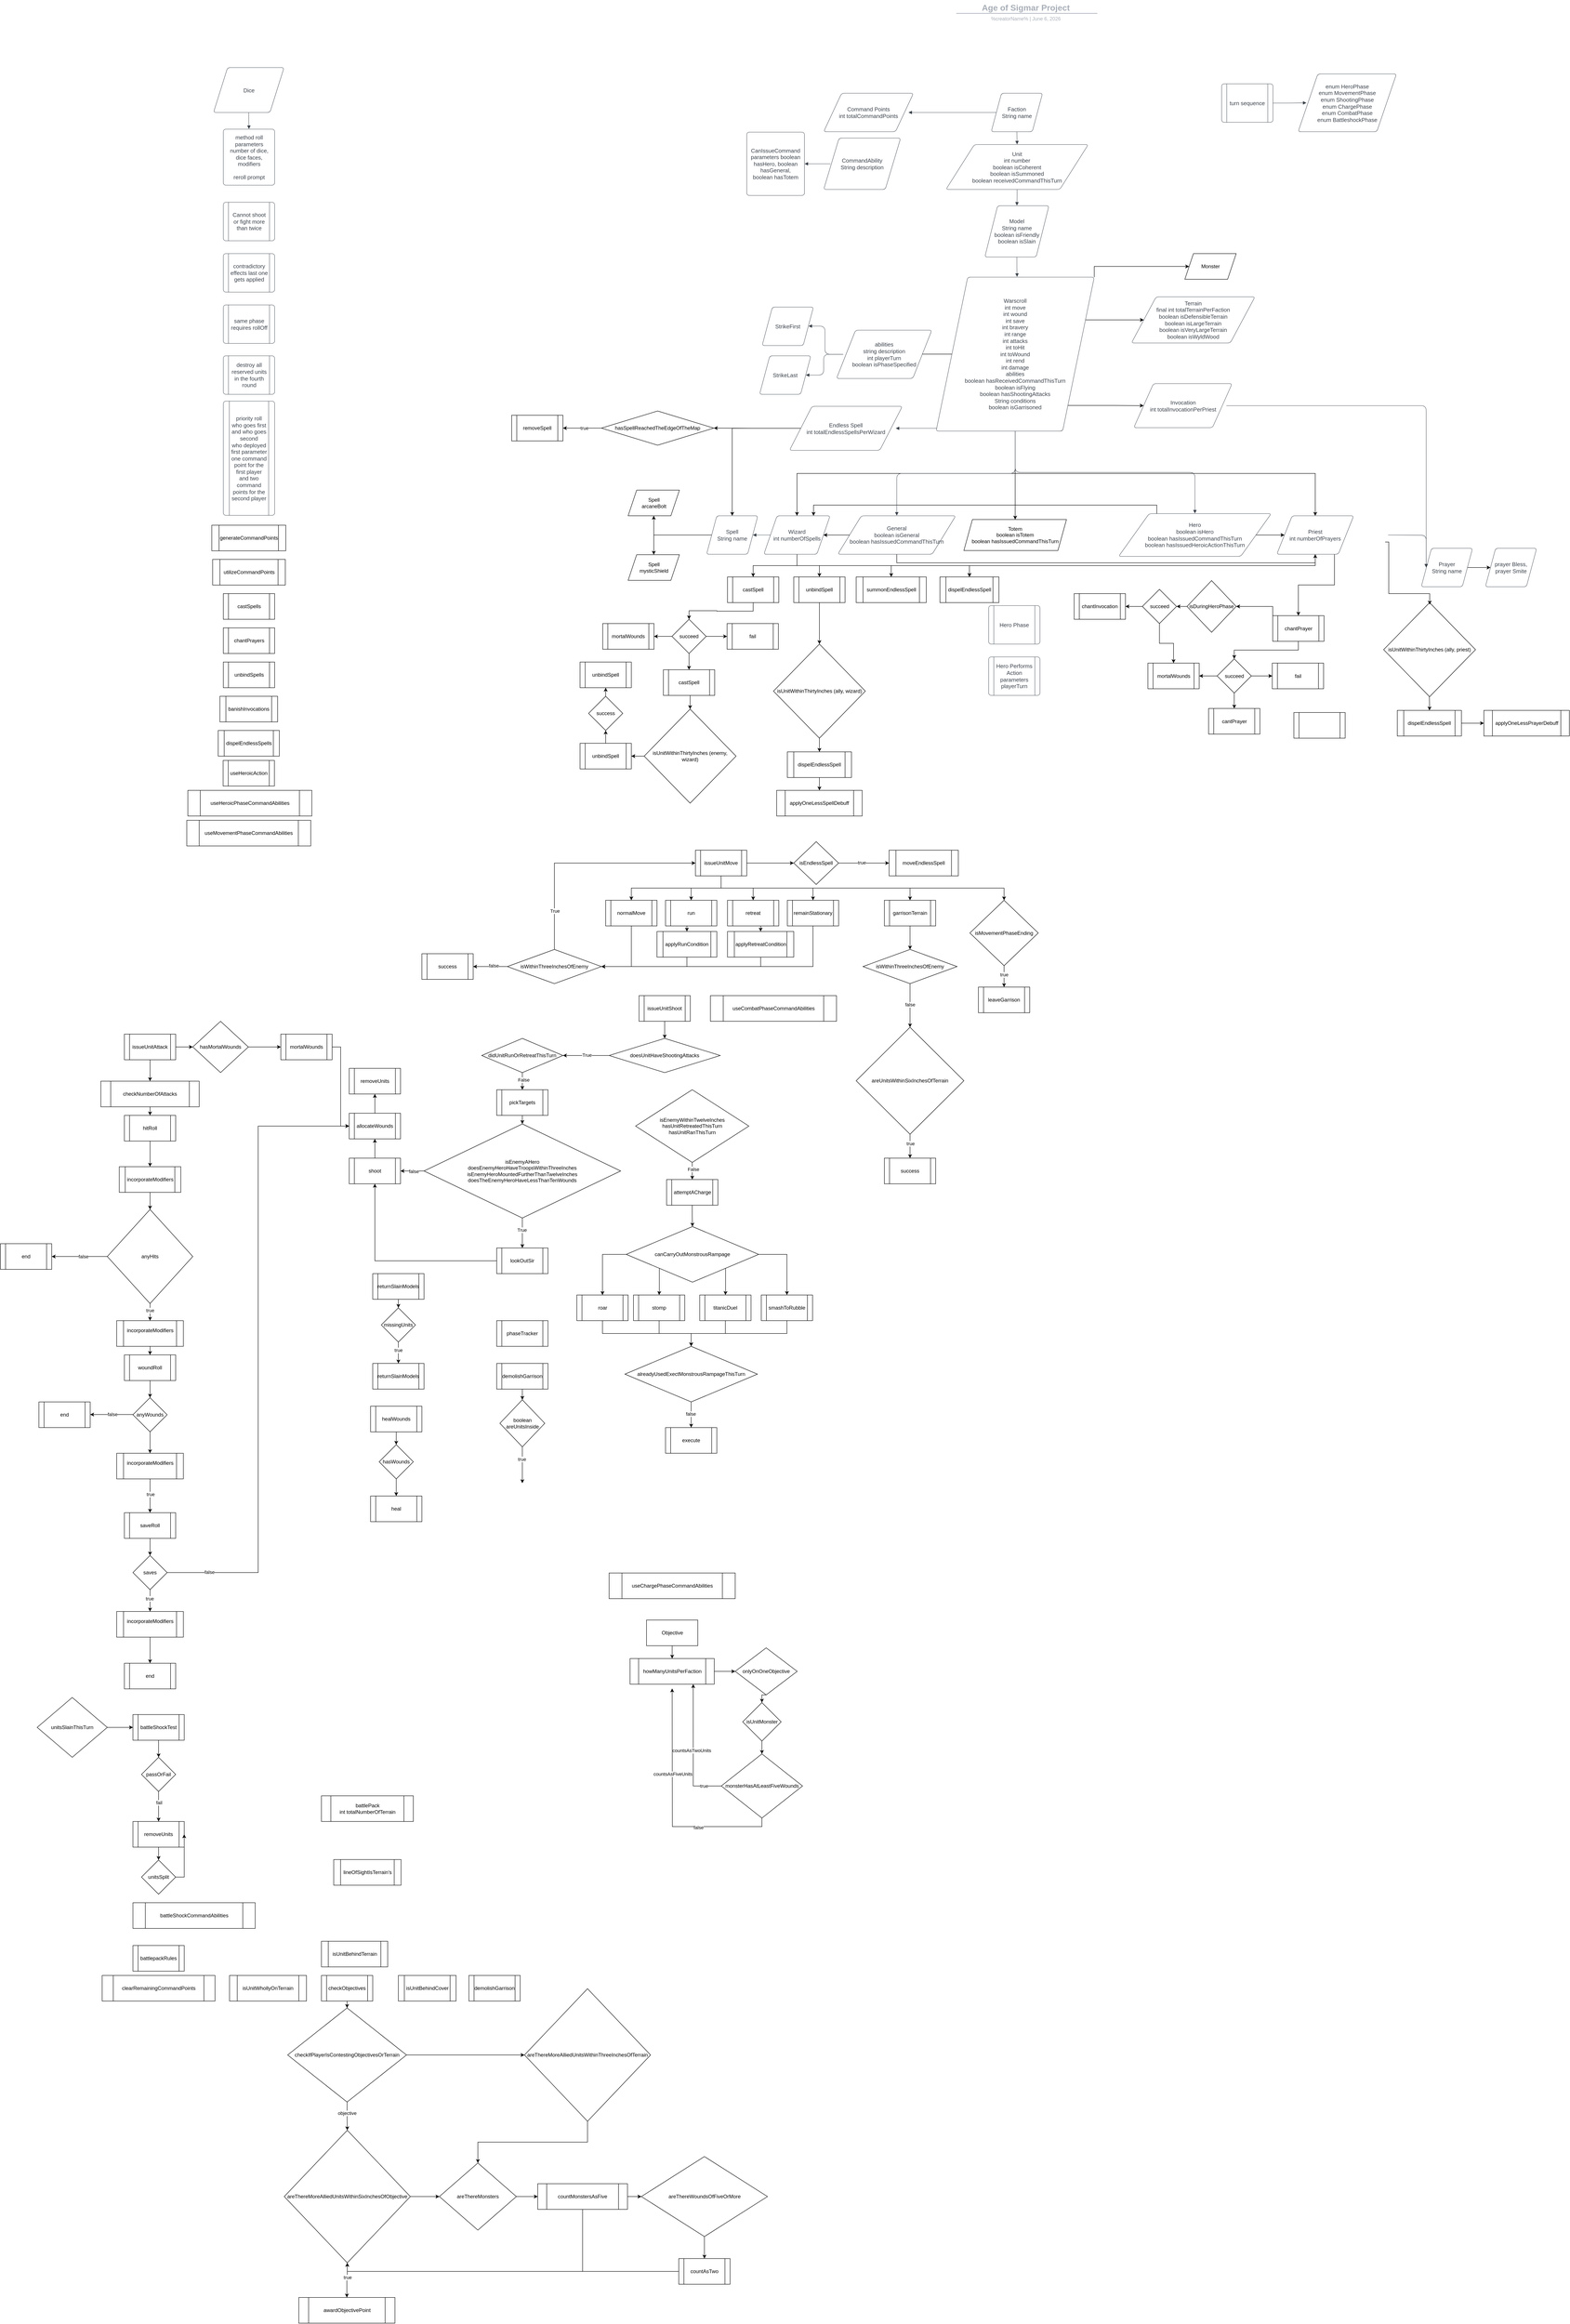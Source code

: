 <mxfile version="22.1.7" type="github">
  <diagram name="Page-1" id="zOLEb17u6JyuVjksXgzn">
    <mxGraphModel dx="3181" dy="799" grid="1" gridSize="10" guides="1" tooltips="1" connect="1" arrows="1" fold="1" page="1" pageScale="1" pageWidth="850" pageHeight="1100" math="0" shadow="0">
      <root>
        <mxCell id="0" />
        <mxCell id="1" parent="0" />
        <mxCell id="diX1V1ADJ11k-N-cRnxO-1" value="" style="group;dropTarget=0;pointerEvents=0;" parent="1" vertex="1">
          <mxGeometry x="663" y="53" width="640" height="45" as="geometry" />
        </mxCell>
        <mxCell id="diX1V1ADJ11k-N-cRnxO-2" value="Age of Sigmar Project" style="html=1;overflow=block;blockSpacing=1;whiteSpace=wrap;fontSize=19.7;fontColor=#a9afb8;fontStyle=1;align=center;spacingLeft=7;spacingRight=7;spacingTop=2;spacing=3;strokeOpacity=0;fillOpacity=0;rounded=1;absoluteArcSize=1;arcSize=12;fillColor=#ffffff;strokeWidth=1.5;lucidId=UGaBJGIUdZaL;" parent="diX1V1ADJ11k-N-cRnxO-1" vertex="1">
          <mxGeometry width="640" height="31" as="geometry" />
        </mxCell>
        <UserObject label="%creatorName%  |  %date{mmmm d, yyyy}%" placeholders="1" id="diX1V1ADJ11k-N-cRnxO-3">
          <mxCell style="html=1;overflow=block;blockSpacing=1;whiteSpace=wrap;fontSize=11.5;fontColor=#a9afb8;align=center;spacingLeft=7;spacingRight=7;spacingTop=2;spacing=3;strokeOpacity=0;fillOpacity=0;rounded=1;absoluteArcSize=1;arcSize=12;fillColor=#ffffff;strokeWidth=1.5;lucidId=UGaBLjbw9.Wj;" parent="diX1V1ADJ11k-N-cRnxO-1" vertex="1">
            <mxGeometry y="31" width="640" height="14" as="geometry" />
          </mxCell>
        </UserObject>
        <mxCell id="diX1V1ADJ11k-N-cRnxO-4" value="" style="html=1;jettySize=18;whiteSpace=wrap;fontSize=13;fontFamily=Helvetica;strokeColor=#a9afb8;strokeOpacity=100;strokeWidth=1.5;rounded=0;startArrow=none;endArrow=none;lucidId=UGaBRsoHgIos;" parent="diX1V1ADJ11k-N-cRnxO-1" edge="1">
          <mxGeometry width="100" height="100" relative="1" as="geometry">
            <Array as="points" />
            <mxPoint x="157" y="30" as="sourcePoint" />
            <mxPoint x="487" y="30" as="targetPoint" />
          </mxGeometry>
        </mxCell>
        <mxCell id="diX1V1ADJ11k-N-cRnxO-5" value="Model&#xa;String name&#xa;boolean isFriendly&#xa;boolean isSlain" style="html=1;overflow=block;blockSpacing=1;whiteSpace=wrap;shape=parallelogram;perimeter=parallelogramPerimeter;anchorPointDirection=0;fontSize=13;fontColor=#3a414a;align=center;spacing=3.8;strokeColor=#3a414a;strokeOpacity=100;fillOpacity=100;rounded=1;absoluteArcSize=1;arcSize=12;fillColor=#ffffff;strokeWidth=0.8;lucidId=VMP~fAURNN5s;" parent="1" vertex="1">
          <mxGeometry x="887" y="533" width="150" height="120" as="geometry" />
        </mxCell>
        <mxCell id="diX1V1ADJ11k-N-cRnxO-6" value="Unit&#xa;int number&#xa;boolean isCoherent&#xa;boolean isSummoned&#xa;boolean receivedCommandThisTurn" style="html=1;overflow=block;blockSpacing=1;whiteSpace=wrap;shape=parallelogram;perimeter=parallelogramPerimeter;anchorPointDirection=0;fontSize=13;fontColor=#3a414a;align=center;spacing=3.8;strokeColor=#3a414a;strokeOpacity=100;fillOpacity=100;rounded=1;absoluteArcSize=1;arcSize=12;fillColor=#ffffff;strokeWidth=0.8;lucidId=9QP~q0KfeUEE;" parent="1" vertex="1">
          <mxGeometry x="796" y="390" width="333" height="105" as="geometry" />
        </mxCell>
        <mxCell id="diX1V1ADJ11k-N-cRnxO-7" value="Terrain&lt;br&gt;final int totalTerrainPerFaction&lt;br&gt;boolean isDefensibleTerrain&lt;br&gt;boolean isLargeTerrain&lt;br&gt;boolean isVeryLargeTerrain&lt;br&gt;boolean isWyldWood" style="html=1;overflow=block;blockSpacing=1;whiteSpace=wrap;shape=parallelogram;perimeter=parallelogramPerimeter;anchorPointDirection=0;fontSize=13;fontColor=#3a414a;align=center;spacing=3.8;strokeColor=#3a414a;strokeOpacity=100;fillOpacity=100;rounded=1;absoluteArcSize=1;arcSize=12;fillColor=#ffffff;strokeWidth=0.8;lucidId=hRP~R1YNkXRq;" parent="1" vertex="1">
          <mxGeometry x="1230" y="746" width="289" height="108" as="geometry" />
        </mxCell>
        <mxCell id="N_rMhF15PCPPUD6CSQzS-9" style="edgeStyle=orthogonalEdgeStyle;rounded=0;orthogonalLoop=1;jettySize=auto;html=1;exitX=0;exitY=0.5;exitDx=0;exitDy=0;" parent="1" source="diX1V1ADJ11k-N-cRnxO-8" target="diX1V1ADJ11k-N-cRnxO-11" edge="1">
          <mxGeometry relative="1" as="geometry" />
        </mxCell>
        <mxCell id="GkWVj_XriWy2EIrFN6KD-18" style="edgeStyle=orthogonalEdgeStyle;rounded=0;orthogonalLoop=1;jettySize=auto;html=1;exitX=0;exitY=0.5;exitDx=0;exitDy=0;entryX=1;entryY=0.5;entryDx=0;entryDy=0;" parent="1" source="diX1V1ADJ11k-N-cRnxO-8" target="GkWVj_XriWy2EIrFN6KD-17" edge="1">
          <mxGeometry relative="1" as="geometry" />
        </mxCell>
        <mxCell id="diX1V1ADJ11k-N-cRnxO-8" value="Endless Spell&#xa;int totalEndlessSpellsPerWizard" style="html=1;overflow=block;blockSpacing=1;whiteSpace=wrap;shape=parallelogram;perimeter=parallelogramPerimeter;anchorPointDirection=0;fontSize=13;fontColor=#3a414a;align=center;spacing=3.8;strokeColor=#3a414a;strokeOpacity=100;fillOpacity=100;rounded=1;absoluteArcSize=1;arcSize=12;fillColor=#ffffff;strokeWidth=0.8;lucidId=aTP~hnn9tWhW;" parent="1" vertex="1">
          <mxGeometry x="430" y="1002" width="264" height="103" as="geometry" />
        </mxCell>
        <mxCell id="4a81BShgTXCROW8c1f3c-59" style="edgeStyle=orthogonalEdgeStyle;rounded=0;orthogonalLoop=1;jettySize=auto;html=1;exitX=0.5;exitY=1;exitDx=0;exitDy=0;" parent="1" source="diX1V1ADJ11k-N-cRnxO-9" target="4a81BShgTXCROW8c1f3c-58" edge="1">
          <mxGeometry relative="1" as="geometry" />
        </mxCell>
        <mxCell id="EmIdVdgiAX3Ecnx_Sf9V-11" style="edgeStyle=orthogonalEdgeStyle;rounded=0;orthogonalLoop=1;jettySize=auto;html=1;exitX=0.75;exitY=1;exitDx=0;exitDy=0;" parent="1" source="diX1V1ADJ11k-N-cRnxO-9" target="EmIdVdgiAX3Ecnx_Sf9V-3" edge="1">
          <mxGeometry relative="1" as="geometry" />
        </mxCell>
        <mxCell id="diX1V1ADJ11k-N-cRnxO-9" value="Priest&lt;br&gt;int numberOfPrayers" style="html=1;overflow=block;blockSpacing=1;whiteSpace=wrap;shape=parallelogram;perimeter=parallelogramPerimeter;anchorPointDirection=0;fontSize=13;fontColor=#3a414a;align=center;spacing=3.8;strokeColor=#3a414a;strokeOpacity=100;fillOpacity=100;rounded=1;absoluteArcSize=1;arcSize=12;fillColor=#ffffff;strokeWidth=0.8;lucidId=2UP~BliDkqNP;" parent="1" vertex="1">
          <mxGeometry x="1570" y="1258" width="180" height="90" as="geometry" />
        </mxCell>
        <mxCell id="4a81BShgTXCROW8c1f3c-31" style="edgeStyle=orthogonalEdgeStyle;rounded=0;orthogonalLoop=1;jettySize=auto;html=1;exitX=0.5;exitY=1;exitDx=0;exitDy=0;" parent="1" source="diX1V1ADJ11k-N-cRnxO-10" target="4a81BShgTXCROW8c1f3c-30" edge="1">
          <mxGeometry relative="1" as="geometry" />
        </mxCell>
        <mxCell id="4a81BShgTXCROW8c1f3c-33" style="edgeStyle=orthogonalEdgeStyle;rounded=0;orthogonalLoop=1;jettySize=auto;html=1;exitX=0.5;exitY=1;exitDx=0;exitDy=0;" parent="1" source="diX1V1ADJ11k-N-cRnxO-10" target="4a81BShgTXCROW8c1f3c-32" edge="1">
          <mxGeometry relative="1" as="geometry" />
        </mxCell>
        <mxCell id="4a81BShgTXCROW8c1f3c-57" style="edgeStyle=orthogonalEdgeStyle;rounded=0;orthogonalLoop=1;jettySize=auto;html=1;exitX=0.5;exitY=1;exitDx=0;exitDy=0;" parent="1" source="diX1V1ADJ11k-N-cRnxO-10" target="4a81BShgTXCROW8c1f3c-56" edge="1">
          <mxGeometry relative="1" as="geometry" />
        </mxCell>
        <mxCell id="4a81BShgTXCROW8c1f3c-60" style="edgeStyle=orthogonalEdgeStyle;rounded=0;orthogonalLoop=1;jettySize=auto;html=1;exitX=0.5;exitY=1;exitDx=0;exitDy=0;" parent="1" source="diX1V1ADJ11k-N-cRnxO-10" target="4a81BShgTXCROW8c1f3c-58" edge="1">
          <mxGeometry relative="1" as="geometry" />
        </mxCell>
        <mxCell id="diX1V1ADJ11k-N-cRnxO-10" value="Wizard&lt;br&gt;int numberOfSpells" style="html=1;overflow=block;blockSpacing=1;whiteSpace=wrap;shape=parallelogram;perimeter=parallelogramPerimeter;anchorPointDirection=0;fontSize=13;fontColor=#3a414a;align=center;spacing=3.8;strokeColor=#3a414a;strokeOpacity=100;fillOpacity=100;rounded=1;absoluteArcSize=1;arcSize=12;fillColor=#ffffff;strokeWidth=0.8;lucidId=9UP~75K~QyLg;" parent="1" vertex="1">
          <mxGeometry x="370" y="1258" width="155" height="90" as="geometry" />
        </mxCell>
        <mxCell id="4a81BShgTXCROW8c1f3c-35" style="edgeStyle=orthogonalEdgeStyle;rounded=0;orthogonalLoop=1;jettySize=auto;html=1;exitX=0;exitY=0.5;exitDx=0;exitDy=0;entryX=0.5;entryY=1;entryDx=0;entryDy=0;" parent="1" source="diX1V1ADJ11k-N-cRnxO-11" target="4a81BShgTXCROW8c1f3c-34" edge="1">
          <mxGeometry relative="1" as="geometry" />
        </mxCell>
        <mxCell id="4a81BShgTXCROW8c1f3c-38" style="edgeStyle=orthogonalEdgeStyle;rounded=0;orthogonalLoop=1;jettySize=auto;html=1;exitX=0;exitY=0.5;exitDx=0;exitDy=0;entryX=0.5;entryY=0;entryDx=0;entryDy=0;" parent="1" source="diX1V1ADJ11k-N-cRnxO-11" target="4a81BShgTXCROW8c1f3c-36" edge="1">
          <mxGeometry relative="1" as="geometry" />
        </mxCell>
        <mxCell id="diX1V1ADJ11k-N-cRnxO-11" value="Spell&#xa;String name" style="html=1;overflow=block;blockSpacing=1;whiteSpace=wrap;shape=parallelogram;perimeter=parallelogramPerimeter;anchorPointDirection=0;fontSize=13;fontColor=#3a414a;align=center;spacing=3.8;strokeColor=#3a414a;strokeOpacity=100;fillOpacity=100;rounded=1;absoluteArcSize=1;arcSize=12;fillColor=#ffffff;strokeWidth=0.8;lucidId=fWP~-lGfotR-;" parent="1" vertex="1">
          <mxGeometry x="236" y="1258" width="120" height="90" as="geometry" />
        </mxCell>
        <mxCell id="GkWVj_XriWy2EIrFN6KD-31" style="edgeStyle=orthogonalEdgeStyle;rounded=0;orthogonalLoop=1;jettySize=auto;html=1;exitX=1;exitY=0.5;exitDx=0;exitDy=0;" parent="1" source="diX1V1ADJ11k-N-cRnxO-12" target="GkWVj_XriWy2EIrFN6KD-30" edge="1">
          <mxGeometry relative="1" as="geometry" />
        </mxCell>
        <mxCell id="diX1V1ADJ11k-N-cRnxO-12" value="Prayer&#xa;String name" style="html=1;overflow=block;blockSpacing=1;whiteSpace=wrap;shape=parallelogram;perimeter=parallelogramPerimeter;anchorPointDirection=0;fontSize=13;fontColor=#3a414a;align=center;spacing=3.8;strokeColor=#3a414a;strokeOpacity=100;fillOpacity=100;rounded=1;absoluteArcSize=1;arcSize=12;fillColor=#ffffff;strokeWidth=0.8;lucidId=2XP~xu.32lZ-;" parent="1" vertex="1">
          <mxGeometry x="1908" y="1334" width="120" height="90" as="geometry" />
        </mxCell>
        <mxCell id="diX1V1ADJ11k-N-cRnxO-13" value="Faction&#xa;String name" style="html=1;overflow=block;blockSpacing=1;whiteSpace=wrap;shape=parallelogram;perimeter=parallelogramPerimeter;anchorPointDirection=0;fontSize=13;fontColor=#3a414a;align=center;spacing=3.8;strokeColor=#3a414a;strokeOpacity=100;fillOpacity=100;rounded=1;absoluteArcSize=1;arcSize=12;fillColor=#ffffff;strokeWidth=0.8;lucidId=Bo-mgxUeQBWc;" parent="1" vertex="1">
          <mxGeometry x="902" y="270" width="120" height="90" as="geometry" />
        </mxCell>
        <mxCell id="diX1V1ADJ11k-N-cRnxO-15" value="" style="html=1;jettySize=18;whiteSpace=wrap;fontSize=13;strokeColor=#3a414a;strokeOpacity=100;strokeWidth=0.8;rounded=1;arcSize=24;edgeStyle=orthogonalEdgeStyle;startArrow=none;endArrow=block;endFill=1;exitX=0.097;exitY=0.5;exitPerimeter=0;entryX=0.903;entryY=0.5;entryPerimeter=0;lucidId=jx-mc8QmrxVr;" parent="1" source="diX1V1ADJ11k-N-cRnxO-10" target="diX1V1ADJ11k-N-cRnxO-11" edge="1">
          <mxGeometry width="100" height="100" relative="1" as="geometry">
            <Array as="points" />
          </mxGeometry>
        </mxCell>
        <mxCell id="_YTNO9yyWbdlbhSEin78-3" style="edgeStyle=orthogonalEdgeStyle;rounded=0;orthogonalLoop=1;jettySize=auto;html=1;exitX=0.5;exitY=1;exitDx=0;exitDy=0;" parent="1" source="diX1V1ADJ11k-N-cRnxO-16" target="_YTNO9yyWbdlbhSEin78-2" edge="1">
          <mxGeometry relative="1" as="geometry" />
        </mxCell>
        <mxCell id="_YTNO9yyWbdlbhSEin78-6" style="edgeStyle=orthogonalEdgeStyle;rounded=0;orthogonalLoop=1;jettySize=auto;html=1;exitX=0.5;exitY=1;exitDx=0;exitDy=0;entryX=0.5;entryY=0;entryDx=0;entryDy=0;" parent="1" source="diX1V1ADJ11k-N-cRnxO-16" target="diX1V1ADJ11k-N-cRnxO-10" edge="1">
          <mxGeometry relative="1" as="geometry" />
        </mxCell>
        <mxCell id="_YTNO9yyWbdlbhSEin78-9" style="edgeStyle=orthogonalEdgeStyle;rounded=0;orthogonalLoop=1;jettySize=auto;html=1;exitX=0.5;exitY=1;exitDx=0;exitDy=0;entryX=0.5;entryY=0;entryDx=0;entryDy=0;" parent="1" source="diX1V1ADJ11k-N-cRnxO-16" target="diX1V1ADJ11k-N-cRnxO-9" edge="1">
          <mxGeometry relative="1" as="geometry" />
        </mxCell>
        <mxCell id="8xL2bj9H_3-nK_g0lt7V-6" style="edgeStyle=orthogonalEdgeStyle;rounded=0;orthogonalLoop=1;jettySize=auto;html=1;exitX=0;exitY=0.5;exitDx=0;exitDy=0;" parent="1" source="diX1V1ADJ11k-N-cRnxO-16" target="diX1V1ADJ11k-N-cRnxO-28" edge="1">
          <mxGeometry relative="1" as="geometry" />
        </mxCell>
        <mxCell id="N_rMhF15PCPPUD6CSQzS-1" style="edgeStyle=orthogonalEdgeStyle;rounded=0;orthogonalLoop=1;jettySize=auto;html=1;exitX=1;exitY=1;exitDx=0;exitDy=0;entryX=0;entryY=0.5;entryDx=0;entryDy=0;" parent="1" source="diX1V1ADJ11k-N-cRnxO-16" target="diX1V1ADJ11k-N-cRnxO-18" edge="1">
          <mxGeometry relative="1" as="geometry" />
        </mxCell>
        <mxCell id="N_rMhF15PCPPUD6CSQzS-2" style="edgeStyle=orthogonalEdgeStyle;rounded=0;orthogonalLoop=1;jettySize=auto;html=1;exitX=1;exitY=0.25;exitDx=0;exitDy=0;" parent="1" source="diX1V1ADJ11k-N-cRnxO-16" target="diX1V1ADJ11k-N-cRnxO-7" edge="1">
          <mxGeometry relative="1" as="geometry">
            <mxPoint x="1290" y="871" as="targetPoint" />
          </mxGeometry>
        </mxCell>
        <mxCell id="g8yA-4a68brbcyZb6Yn6-10" style="edgeStyle=orthogonalEdgeStyle;rounded=0;orthogonalLoop=1;jettySize=auto;html=1;exitX=1;exitY=0;exitDx=0;exitDy=0;" parent="1" source="diX1V1ADJ11k-N-cRnxO-16" target="g8yA-4a68brbcyZb6Yn6-9" edge="1">
          <mxGeometry relative="1" as="geometry" />
        </mxCell>
        <mxCell id="diX1V1ADJ11k-N-cRnxO-16" value="Warscroll&lt;br&gt;int move&lt;br&gt;int wound&lt;br&gt;int save&lt;br&gt;int bravery&lt;br&gt;int range&lt;br&gt;int attacks&lt;br&gt;int toHit&lt;br&gt;int toWound&lt;br&gt;int rend&lt;br&gt;int damage&lt;br&gt;abilities&lt;br&gt;boolean hasReceivedCommandThisTurn&lt;br&gt;boolean isFlying&lt;br&gt;boolean hasShootingAttacks&lt;br&gt;String conditions&lt;br&gt;boolean isGarrisoned" style="html=1;overflow=block;blockSpacing=1;whiteSpace=wrap;shape=parallelogram;perimeter=parallelogramPerimeter;anchorPointDirection=0;fontSize=13;fontColor=#3a414a;align=center;spacing=3.8;strokeColor=#3a414a;strokeOpacity=100;fillOpacity=100;rounded=1;absoluteArcSize=1;arcSize=12;fillColor=#ffffff;strokeWidth=0.8;lucidId=Ny-mGmwFH4Dl;" parent="1" vertex="1">
          <mxGeometry x="773" y="700" width="370" height="360" as="geometry" />
        </mxCell>
        <mxCell id="diX1V1ADJ11k-N-cRnxO-17" value="" style="html=1;jettySize=18;whiteSpace=wrap;fontSize=13;strokeColor=#3a414a;strokeOpacity=100;strokeWidth=0.8;rounded=1;arcSize=24;edgeStyle=orthogonalEdgeStyle;startArrow=none;endArrow=block;endFill=1;exitX=0.5;exitY=1.003;exitPerimeter=0;entryX=0.512;entryY=-0.002;entryPerimeter=0;lucidId=wA-mkPb3AHFr;" parent="1" source="diX1V1ADJ11k-N-cRnxO-5" target="diX1V1ADJ11k-N-cRnxO-16" edge="1">
          <mxGeometry width="100" height="100" relative="1" as="geometry">
            <Array as="points" />
          </mxGeometry>
        </mxCell>
        <mxCell id="diX1V1ADJ11k-N-cRnxO-18" value="Invocation&#xa;int totalInvocationPerPriest" style="html=1;overflow=block;blockSpacing=1;whiteSpace=wrap;shape=parallelogram;perimeter=parallelogramPerimeter;anchorPointDirection=0;fontSize=13;fontColor=#3a414a;align=center;spacing=3.8;strokeColor=#3a414a;strokeOpacity=100;fillOpacity=100;rounded=1;absoluteArcSize=1;arcSize=12;fillColor=#ffffff;strokeWidth=0.8;lucidId=WG-mqbi.CSuH;" parent="1" vertex="1">
          <mxGeometry x="1235.5" y="949" width="230" height="103" as="geometry" />
        </mxCell>
        <mxCell id="diX1V1ADJ11k-N-cRnxO-19" value="" style="html=1;jettySize=18;whiteSpace=wrap;fontSize=13;strokeColor=#3a414a;strokeOpacity=100;strokeWidth=0.8;rounded=1;arcSize=24;edgeStyle=orthogonalEdgeStyle;startArrow=none;endArrow=block;endFill=1;exitX=0.903;exitY=0.5;exitPerimeter=0;entryX=0.097;entryY=0.5;entryPerimeter=0;lucidId=1H-m7pyB9UxB;" parent="1" target="diX1V1ADJ11k-N-cRnxO-12" edge="1">
          <mxGeometry width="100" height="100" relative="1" as="geometry">
            <Array as="points" />
            <mxPoint x="1830.54" y="1303" as="sourcePoint" />
          </mxGeometry>
        </mxCell>
        <mxCell id="diX1V1ADJ11k-N-cRnxO-20" value="" style="html=1;jettySize=18;whiteSpace=wrap;fontSize=13;strokeColor=#3a414a;strokeOpacity=100;strokeWidth=0.8;rounded=1;arcSize=24;edgeStyle=orthogonalEdgeStyle;startArrow=none;endArrow=block;endFill=1;exitX=0.942;exitY=0.5;exitPerimeter=0;entryX=0.097;entryY=0.5;entryPerimeter=0;lucidId=4H-mRHLvu8hw;" parent="1" source="diX1V1ADJ11k-N-cRnxO-18" target="diX1V1ADJ11k-N-cRnxO-12" edge="1">
          <mxGeometry width="100" height="100" relative="1" as="geometry">
            <Array as="points" />
          </mxGeometry>
        </mxCell>
        <mxCell id="N_rMhF15PCPPUD6CSQzS-4" style="edgeStyle=orthogonalEdgeStyle;rounded=0;orthogonalLoop=1;jettySize=auto;html=1;exitX=0.5;exitY=1;exitDx=0;exitDy=0;entryX=0.5;entryY=1;entryDx=0;entryDy=0;" parent="1" source="diX1V1ADJ11k-N-cRnxO-21" target="diX1V1ADJ11k-N-cRnxO-9" edge="1">
          <mxGeometry relative="1" as="geometry" />
        </mxCell>
        <mxCell id="N_rMhF15PCPPUD6CSQzS-8" style="edgeStyle=orthogonalEdgeStyle;rounded=0;orthogonalLoop=1;jettySize=auto;html=1;exitX=0;exitY=0.5;exitDx=0;exitDy=0;entryX=1;entryY=0.5;entryDx=0;entryDy=0;" parent="1" source="diX1V1ADJ11k-N-cRnxO-21" target="diX1V1ADJ11k-N-cRnxO-10" edge="1">
          <mxGeometry relative="1" as="geometry" />
        </mxCell>
        <mxCell id="diX1V1ADJ11k-N-cRnxO-21" value="General&#xa;boolean isGeneral&#xa;boolean hasIssuedCommandThisTurn" style="html=1;overflow=block;blockSpacing=1;whiteSpace=wrap;shape=parallelogram;perimeter=parallelogramPerimeter;anchorPointDirection=0;fontSize=13;fontColor=#3a414a;align=center;spacing=3.8;strokeColor=#3a414a;strokeOpacity=100;fillOpacity=100;rounded=1;absoluteArcSize=1;arcSize=12;fillColor=#ffffff;strokeWidth=0.8;lucidId=KJ-m7VAcNorR;" parent="1" vertex="1">
          <mxGeometry x="543" y="1258" width="276" height="90" as="geometry" />
        </mxCell>
        <mxCell id="diX1V1ADJ11k-N-cRnxO-23" value="Command Points&#xa;int totalCommandPoints" style="html=1;overflow=block;blockSpacing=1;whiteSpace=wrap;shape=parallelogram;perimeter=parallelogramPerimeter;anchorPointDirection=0;fontSize=13;fontColor=#3a414a;align=center;spacing=3.8;strokeColor=#3a414a;strokeOpacity=100;fillOpacity=100;rounded=1;absoluteArcSize=1;arcSize=12;fillColor=#ffffff;strokeWidth=0.8;lucidId=8L-mblBSIFBR;" parent="1" vertex="1">
          <mxGeometry x="510" y="270" width="210" height="90" as="geometry" />
        </mxCell>
        <mxCell id="diX1V1ADJ11k-N-cRnxO-24" value="" style="html=1;jettySize=18;whiteSpace=wrap;fontSize=13;strokeColor=#3a414a;strokeOpacity=100;strokeWidth=0.8;rounded=1;arcSize=24;edgeStyle=orthogonalEdgeStyle;startArrow=none;endArrow=block;endFill=1;exitX=0.097;exitY=0.5;exitPerimeter=0;entryX=0.945;entryY=0.5;entryPerimeter=0;lucidId=pM-m4_ksURlr;" parent="1" source="diX1V1ADJ11k-N-cRnxO-13" target="diX1V1ADJ11k-N-cRnxO-23" edge="1">
          <mxGeometry width="100" height="100" relative="1" as="geometry">
            <Array as="points" />
          </mxGeometry>
        </mxCell>
        <mxCell id="diX1V1ADJ11k-N-cRnxO-25" value="Dice" style="html=1;overflow=block;blockSpacing=1;whiteSpace=wrap;shape=parallelogram;perimeter=parallelogramPerimeter;anchorPointDirection=0;fontSize=13;fontColor=#3a414a;align=center;spacing=3.8;strokeColor=#3a414a;strokeOpacity=100;fillOpacity=100;rounded=1;absoluteArcSize=1;arcSize=12;fillColor=#ffffff;strokeWidth=0.8;lucidId=IM-m1qFtIAN8;" parent="1" vertex="1">
          <mxGeometry x="-917.5" y="210" width="165" height="105" as="geometry" />
        </mxCell>
        <mxCell id="diX1V1ADJ11k-N-cRnxO-26" value="method roll&#xa;parameters number of dice, dice faces, modifiers&#xa;&#xa;reroll prompt" style="html=1;overflow=block;blockSpacing=1;whiteSpace=wrap;fontSize=13;fontColor=#3a414a;align=center;spacing=9;strokeColor=#3a414a;strokeOpacity=100;fillOpacity=100;rounded=1;absoluteArcSize=1;arcSize=12;fillColor=#ffffff;strokeWidth=0.8;lucidId=iP-mDshW7.k5;" parent="1" vertex="1">
          <mxGeometry x="-894.5" y="354" width="120" height="131" as="geometry" />
        </mxCell>
        <mxCell id="diX1V1ADJ11k-N-cRnxO-27" value="" style="html=1;jettySize=18;whiteSpace=wrap;fontSize=13;strokeColor=#3a414a;strokeOpacity=100;strokeWidth=0.8;rounded=1;arcSize=24;edgeStyle=orthogonalEdgeStyle;startArrow=none;endArrow=block;endFill=1;exitX=0.5;exitY=1.004;exitPerimeter=0;entryX=0.5;entryY=-0.003;entryPerimeter=0;lucidId=LP-m6Xi9Cobd;" parent="1" source="diX1V1ADJ11k-N-cRnxO-25" target="diX1V1ADJ11k-N-cRnxO-26" edge="1">
          <mxGeometry width="100" height="100" relative="1" as="geometry">
            <Array as="points" />
          </mxGeometry>
        </mxCell>
        <mxCell id="diX1V1ADJ11k-N-cRnxO-28" value="abilities&#xa;string description&#xa;int playerTurn&#xa;boolean isPhaseSpecified" style="html=1;overflow=block;blockSpacing=1;whiteSpace=wrap;shape=parallelogram;perimeter=parallelogramPerimeter;anchorPointDirection=0;fontSize=13;fontColor=#3a414a;align=center;spacing=3.8;strokeColor=#3a414a;strokeOpacity=100;fillOpacity=100;rounded=1;absoluteArcSize=1;arcSize=12;fillColor=#ffffff;strokeWidth=0.8;lucidId=MS-mStZkyAiv;" parent="1" vertex="1">
          <mxGeometry x="540" y="824" width="223" height="113" as="geometry" />
        </mxCell>
        <mxCell id="diX1V1ADJ11k-N-cRnxO-30" value="StrikeFirst" style="html=1;overflow=block;blockSpacing=1;whiteSpace=wrap;shape=parallelogram;perimeter=parallelogramPerimeter;anchorPointDirection=0;fontSize=13;fontColor=#3a414a;align=center;spacing=3.8;strokeColor=#3a414a;strokeOpacity=100;fillOpacity=100;rounded=1;absoluteArcSize=1;arcSize=12;fillColor=#ffffff;strokeWidth=0.8;lucidId=FV-mgq5n7ofS;" parent="1" vertex="1">
          <mxGeometry x="366" y="770" width="120" height="90" as="geometry" />
        </mxCell>
        <mxCell id="diX1V1ADJ11k-N-cRnxO-31" value="StrikeLast" style="html=1;overflow=block;blockSpacing=1;whiteSpace=wrap;shape=parallelogram;perimeter=parallelogramPerimeter;anchorPointDirection=0;fontSize=13;fontColor=#3a414a;align=center;spacing=3.8;strokeColor=#3a414a;strokeOpacity=100;fillOpacity=100;rounded=1;absoluteArcSize=1;arcSize=12;fillColor=#ffffff;strokeWidth=0.8;lucidId=JV-mB4kw7e56;" parent="1" vertex="1">
          <mxGeometry x="360" y="884" width="120" height="90" as="geometry" />
        </mxCell>
        <mxCell id="diX1V1ADJ11k-N-cRnxO-32" value="" style="html=1;jettySize=18;whiteSpace=wrap;fontSize=13;strokeColor=#3a414a;strokeOpacity=100;strokeWidth=0.8;rounded=1;arcSize=24;edgeStyle=orthogonalEdgeStyle;startArrow=none;endArrow=block;endFill=1;exitX=0.07;exitY=0.5;exitPerimeter=0;entryX=0.905;entryY=0.494;entryPerimeter=0;lucidId=0V-m9WZKtB8B;" parent="1" source="diX1V1ADJ11k-N-cRnxO-28" target="diX1V1ADJ11k-N-cRnxO-30" edge="1">
          <mxGeometry width="100" height="100" relative="1" as="geometry">
            <Array as="points" />
          </mxGeometry>
        </mxCell>
        <mxCell id="diX1V1ADJ11k-N-cRnxO-33" value="" style="html=1;jettySize=18;whiteSpace=wrap;fontSize=13;strokeColor=#3a414a;strokeOpacity=100;strokeWidth=0.8;rounded=1;arcSize=24;edgeStyle=orthogonalEdgeStyle;startArrow=none;endArrow=block;endFill=1;exitX=0.07;exitY=0.5;exitPerimeter=0;entryX=0.903;entryY=0.5;entryPerimeter=0;lucidId=3V-mJoLHs3-O;" parent="1" source="diX1V1ADJ11k-N-cRnxO-28" target="diX1V1ADJ11k-N-cRnxO-31" edge="1">
          <mxGeometry width="100" height="100" relative="1" as="geometry">
            <Array as="points" />
          </mxGeometry>
        </mxCell>
        <mxCell id="diX1V1ADJ11k-N-cRnxO-34" value="Cannot shoot or fight more than twice" style="html=1;overflow=block;blockSpacing=1;whiteSpace=wrap;shape=process;fontSize=13;fontColor=#3a414a;align=center;spacing=3.8;strokeColor=#3a414a;strokeOpacity=100;fillOpacity=100;rounded=1;absoluteArcSize=1;arcSize=12;fillColor=#ffffff;strokeWidth=0.8;lucidId=aY-muP5JiK6M;" parent="1" vertex="1">
          <mxGeometry x="-894.5" y="525" width="120" height="90" as="geometry" />
        </mxCell>
        <mxCell id="diX1V1ADJ11k-N-cRnxO-35" value="contradictory effects last one gets applied" style="html=1;overflow=block;blockSpacing=1;whiteSpace=wrap;shape=process;fontSize=13;fontColor=#3a414a;align=center;spacing=3.8;strokeColor=#3a414a;strokeOpacity=100;fillOpacity=100;rounded=1;absoluteArcSize=1;arcSize=12;fillColor=#ffffff;strokeWidth=0.8;lucidId=wY-mcVYd6AlJ;" parent="1" vertex="1">
          <mxGeometry x="-894.5" y="645" width="120" height="90" as="geometry" />
        </mxCell>
        <mxCell id="diX1V1ADJ11k-N-cRnxO-36" value="same phase requires rollOff" style="html=1;overflow=block;blockSpacing=1;whiteSpace=wrap;shape=process;fontSize=13;fontColor=#3a414a;align=center;spacing=3.8;strokeColor=#3a414a;strokeOpacity=100;fillOpacity=100;rounded=1;absoluteArcSize=1;arcSize=12;fillColor=#ffffff;strokeWidth=0.8;lucidId=IY-mcRclnb3H;" parent="1" vertex="1">
          <mxGeometry x="-894.5" y="765" width="120" height="90" as="geometry" />
        </mxCell>
        <mxCell id="diX1V1ADJ11k-N-cRnxO-37" value="destroy all reserved units in the fourth round" style="html=1;overflow=block;blockSpacing=1;whiteSpace=wrap;shape=process;fontSize=13;fontColor=#3a414a;align=center;spacing=3.8;strokeColor=#3a414a;strokeOpacity=100;fillOpacity=100;rounded=1;absoluteArcSize=1;arcSize=12;fillColor=#ffffff;strokeWidth=0.8;lucidId=z0-maco-RRq0;" parent="1" vertex="1">
          <mxGeometry x="-894.5" y="884" width="120" height="90" as="geometry" />
        </mxCell>
        <mxCell id="diX1V1ADJ11k-N-cRnxO-38" value="priority roll&#xa;who goes first and who goes second&#xa;who deployed first parameter&#xa;one command point for the first player and two command points for the second player" style="html=1;overflow=block;blockSpacing=1;whiteSpace=wrap;shape=process;fontSize=13;fontColor=#3a414a;align=center;spacing=3.8;strokeColor=#3a414a;strokeOpacity=100;fillOpacity=100;rounded=1;absoluteArcSize=1;arcSize=12;fillColor=#ffffff;strokeWidth=0.8;lucidId=d1-m0JyzxnMk;" parent="1" vertex="1">
          <mxGeometry x="-894.5" y="990" width="120" height="267" as="geometry" />
        </mxCell>
        <mxCell id="diX1V1ADJ11k-N-cRnxO-39" value="enum HeroPhase&#xa;enum MovementPhase&#xa;enum ShootingPhase&#xa;enum ChargePhase&#xa;enum CombatPhase&#xa;enum BattleshockPhase" style="html=1;overflow=block;blockSpacing=1;whiteSpace=wrap;shape=parallelogram;perimeter=parallelogramPerimeter;anchorPointDirection=0;fontSize=13;fontColor=#3a414a;align=center;spacing=3.8;strokeColor=#3a414a;strokeOpacity=100;fillOpacity=100;rounded=1;absoluteArcSize=1;arcSize=12;fillColor=#ffffff;strokeWidth=0.8;lucidId=X2-mw77m8Jms;" parent="1" vertex="1">
          <mxGeometry x="1620" y="225" width="230" height="135" as="geometry" />
        </mxCell>
        <mxCell id="diX1V1ADJ11k-N-cRnxO-40" value="turn sequence" style="html=1;overflow=block;blockSpacing=1;whiteSpace=wrap;shape=process;fontSize=13;fontColor=#3a414a;align=center;spacing=3.8;strokeColor=#3a414a;strokeOpacity=100;fillOpacity=100;rounded=1;absoluteArcSize=1;arcSize=12;fillColor=#ffffff;strokeWidth=0.8;lucidId=V3-m1jSJpaLX;" parent="1" vertex="1">
          <mxGeometry x="1441" y="248" width="120" height="90" as="geometry" />
        </mxCell>
        <mxCell id="diX1V1ADJ11k-N-cRnxO-41" value="" style="html=1;jettySize=18;whiteSpace=wrap;fontSize=13;strokeColor=#3a414a;strokeOpacity=100;strokeWidth=0.8;rounded=1;arcSize=24;edgeStyle=orthogonalEdgeStyle;startArrow=none;endArrow=block;endFill=1;exitX=1.003;exitY=0.5;exitPerimeter=0;entryX=0.084;entryY=0.5;entryPerimeter=0;lucidId=23-mhU6-Z7mK;" parent="1" source="diX1V1ADJ11k-N-cRnxO-40" target="diX1V1ADJ11k-N-cRnxO-39" edge="1">
          <mxGeometry width="100" height="100" relative="1" as="geometry">
            <Array as="points" />
          </mxGeometry>
        </mxCell>
        <mxCell id="diX1V1ADJ11k-N-cRnxO-42" value="CommandAbility&#xa;String description" style="html=1;overflow=block;blockSpacing=1;whiteSpace=wrap;shape=parallelogram;perimeter=parallelogramPerimeter;anchorPointDirection=0;fontSize=13;fontColor=#3a414a;align=center;spacing=3.8;strokeColor=#3a414a;strokeOpacity=100;fillOpacity=100;rounded=1;absoluteArcSize=1;arcSize=12;fillColor=#ffffff;strokeWidth=0.8;lucidId=s4-mLjn9IQ1O;" parent="1" vertex="1">
          <mxGeometry x="510" y="375" width="180" height="120" as="geometry" />
        </mxCell>
        <mxCell id="diX1V1ADJ11k-N-cRnxO-43" value="CanIssueCommand&#xa;parameters boolean hasHero, boolean hasGeneral, boolean hasTotem" style="html=1;overflow=block;blockSpacing=1;whiteSpace=wrap;fontSize=13;fontColor=#3a414a;align=center;spacing=9;strokeColor=#3a414a;strokeOpacity=100;fillOpacity=100;rounded=1;absoluteArcSize=1;arcSize=12;fillColor=#ffffff;strokeWidth=0.8;lucidId=V5-mkcRef6hr;" parent="1" vertex="1">
          <mxGeometry x="330" y="361" width="135" height="148" as="geometry" />
        </mxCell>
        <mxCell id="diX1V1ADJ11k-N-cRnxO-44" value="" style="html=1;jettySize=18;whiteSpace=wrap;fontSize=13;strokeColor=#3a414a;strokeOpacity=100;strokeWidth=0.8;rounded=1;arcSize=24;edgeStyle=orthogonalEdgeStyle;startArrow=none;endArrow=block;endFill=1;exitX=0.087;exitY=0.5;exitPerimeter=0;entryX=1.003;entryY=0.5;entryPerimeter=0;lucidId=M6-mTtIYt8IL;" parent="1" source="diX1V1ADJ11k-N-cRnxO-42" target="diX1V1ADJ11k-N-cRnxO-43" edge="1">
          <mxGeometry width="100" height="100" relative="1" as="geometry">
            <Array as="points" />
          </mxGeometry>
        </mxCell>
        <mxCell id="N_rMhF15PCPPUD6CSQzS-3" style="edgeStyle=orthogonalEdgeStyle;rounded=0;orthogonalLoop=1;jettySize=auto;html=1;exitX=1;exitY=0.5;exitDx=0;exitDy=0;" parent="1" source="diX1V1ADJ11k-N-cRnxO-45" target="diX1V1ADJ11k-N-cRnxO-9" edge="1">
          <mxGeometry relative="1" as="geometry" />
        </mxCell>
        <mxCell id="N_rMhF15PCPPUD6CSQzS-7" style="edgeStyle=orthogonalEdgeStyle;rounded=0;orthogonalLoop=1;jettySize=auto;html=1;exitX=0.25;exitY=0;exitDx=0;exitDy=0;entryX=0.75;entryY=0;entryDx=0;entryDy=0;" parent="1" source="diX1V1ADJ11k-N-cRnxO-45" target="diX1V1ADJ11k-N-cRnxO-10" edge="1">
          <mxGeometry relative="1" as="geometry" />
        </mxCell>
        <mxCell id="diX1V1ADJ11k-N-cRnxO-45" value="Hero&lt;br&gt;boolean isHero&lt;br&gt;boolean hasIssuedCommandThisTurn&lt;br&gt;boolean hasIssuedHeroicActionThisTurn" style="html=1;overflow=block;blockSpacing=1;whiteSpace=wrap;shape=parallelogram;perimeter=parallelogramPerimeter;anchorPointDirection=0;fontSize=13;fontColor=#3a414a;align=center;spacing=3.8;strokeColor=#3a414a;strokeOpacity=100;fillOpacity=100;rounded=1;absoluteArcSize=1;arcSize=12;fillColor=#ffffff;strokeWidth=0.8;lucidId=T7-m-E_ZpNoL;" parent="1" vertex="1">
          <mxGeometry x="1200" y="1253" width="357" height="100" as="geometry" />
        </mxCell>
        <mxCell id="diX1V1ADJ11k-N-cRnxO-47" value="" style="html=1;jettySize=18;whiteSpace=wrap;fontSize=13;strokeColor=#3a414a;strokeOpacity=100;strokeWidth=0.8;rounded=1;arcSize=24;edgeStyle=orthogonalEdgeStyle;startArrow=none;endArrow=block;endFill=1;exitX=0.5;exitY=1.002;exitPerimeter=0;entryX=0.5;entryY=-0.005;entryPerimeter=0;lucidId=i9-mQx3C0VM5;" parent="1" source="diX1V1ADJ11k-N-cRnxO-16" target="diX1V1ADJ11k-N-cRnxO-45" edge="1">
          <mxGeometry width="100" height="100" relative="1" as="geometry">
            <Array as="points" />
          </mxGeometry>
        </mxCell>
        <mxCell id="diX1V1ADJ11k-N-cRnxO-48" value="" style="html=1;jettySize=18;whiteSpace=wrap;fontSize=13;strokeColor=#3a414a;strokeOpacity=100;strokeWidth=0.8;rounded=1;arcSize=24;edgeStyle=orthogonalEdgeStyle;startArrow=none;endArrow=block;endFill=1;exitX=0.5;exitY=1.002;exitPerimeter=0;entryX=0.5;entryY=-0.004;entryPerimeter=0;lucidId=q9-mzYG1swVQ;" parent="1" source="diX1V1ADJ11k-N-cRnxO-16" target="diX1V1ADJ11k-N-cRnxO-21" edge="1">
          <mxGeometry width="100" height="100" relative="1" as="geometry">
            <Array as="points" />
          </mxGeometry>
        </mxCell>
        <mxCell id="diX1V1ADJ11k-N-cRnxO-49" value="" style="html=1;jettySize=18;whiteSpace=wrap;fontSize=13;strokeColor=#3a414a;strokeOpacity=100;strokeWidth=0.8;rounded=1;arcSize=24;edgeStyle=orthogonalEdgeStyle;startArrow=none;endArrow=block;endFill=1;exitX=0.006;exitY=0.982;exitPerimeter=0;entryX=0.942;entryY=0.5;entryPerimeter=0;lucidId=x9-m~PQEkNT.;" parent="1" source="diX1V1ADJ11k-N-cRnxO-16" target="diX1V1ADJ11k-N-cRnxO-8" edge="1">
          <mxGeometry width="100" height="100" relative="1" as="geometry">
            <Array as="points" />
          </mxGeometry>
        </mxCell>
        <mxCell id="diX1V1ADJ11k-N-cRnxO-57" value="" style="html=1;jettySize=18;whiteSpace=wrap;fontSize=13;strokeColor=#3a414a;strokeOpacity=100;strokeWidth=0.8;rounded=1;arcSize=24;edgeStyle=orthogonalEdgeStyle;startArrow=none;endArrow=block;endFill=1;exitX=0.5;exitY=1.004;exitPerimeter=0;entryX=0.5;entryY=-0.004;entryPerimeter=0;lucidId=E~-myoI8umRx;" parent="1" source="diX1V1ADJ11k-N-cRnxO-13" target="diX1V1ADJ11k-N-cRnxO-6" edge="1">
          <mxGeometry width="100" height="100" relative="1" as="geometry">
            <Array as="points" />
          </mxGeometry>
        </mxCell>
        <mxCell id="diX1V1ADJ11k-N-cRnxO-58" value="" style="html=1;jettySize=18;whiteSpace=wrap;fontSize=13;strokeColor=#3a414a;strokeOpacity=100;strokeWidth=0.8;rounded=1;arcSize=24;edgeStyle=orthogonalEdgeStyle;startArrow=none;endArrow=block;endFill=1;exitX=0.5;exitY=1.004;exitPerimeter=0;entryX=0.5;entryY=-0.003;entryPerimeter=0;lucidId=U~-mMhTLjnx~;" parent="1" source="diX1V1ADJ11k-N-cRnxO-6" target="diX1V1ADJ11k-N-cRnxO-5" edge="1">
          <mxGeometry width="100" height="100" relative="1" as="geometry">
            <Array as="points" />
          </mxGeometry>
        </mxCell>
        <mxCell id="diX1V1ADJ11k-N-cRnxO-59" value="Hero Phase" style="html=1;overflow=block;blockSpacing=1;whiteSpace=wrap;shape=process;fontSize=13;fontColor=#3a414a;align=center;spacing=3.8;strokeColor=#3a414a;strokeOpacity=100;fillOpacity=100;rounded=1;absoluteArcSize=1;arcSize=12;fillColor=#ffffff;strokeWidth=0.8;lucidId=Wb_mPFfyntUT;" parent="1" vertex="1">
          <mxGeometry x="896" y="1468" width="120" height="90" as="geometry" />
        </mxCell>
        <mxCell id="diX1V1ADJ11k-N-cRnxO-60" value="Hero Performs Action&#xa;parameters playerTurn" style="html=1;overflow=block;blockSpacing=1;whiteSpace=wrap;shape=process;fontSize=13;fontColor=#3a414a;align=center;spacing=3.8;strokeColor=#3a414a;strokeOpacity=100;fillOpacity=100;rounded=1;absoluteArcSize=1;arcSize=12;fillColor=#ffffff;strokeWidth=0.8;lucidId=8b_mzyEYbm5I;" parent="1" vertex="1">
          <mxGeometry x="896" y="1588" width="120" height="90" as="geometry" />
        </mxCell>
        <mxCell id="kUXesAZGM_qa6sBTIZEG-1" value="generateCommandPoints" style="shape=process;whiteSpace=wrap;html=1;backgroundOutline=1;" parent="1" vertex="1">
          <mxGeometry x="-921.5" y="1280" width="173" height="60" as="geometry" />
        </mxCell>
        <mxCell id="_YTNO9yyWbdlbhSEin78-1" value="utilizeCommandPoints" style="shape=process;whiteSpace=wrap;html=1;backgroundOutline=1;" parent="1" vertex="1">
          <mxGeometry x="-919.5" y="1360" width="170" height="60" as="geometry" />
        </mxCell>
        <mxCell id="_YTNO9yyWbdlbhSEin78-2" value="Totem&lt;br&gt;boolean isTotem&lt;br&gt;boolean hasIssuedCommandThisTurn" style="shape=parallelogram;perimeter=parallelogramPerimeter;whiteSpace=wrap;html=1;fixedSize=1;" parent="1" vertex="1">
          <mxGeometry x="838" y="1266.75" width="240" height="72.5" as="geometry" />
        </mxCell>
        <mxCell id="_YTNO9yyWbdlbhSEin78-11" value="castSpells" style="shape=process;whiteSpace=wrap;html=1;backgroundOutline=1;" parent="1" vertex="1">
          <mxGeometry x="-894.5" y="1440" width="120" height="60" as="geometry" />
        </mxCell>
        <mxCell id="_YTNO9yyWbdlbhSEin78-12" value="chantPrayers" style="shape=process;whiteSpace=wrap;html=1;backgroundOutline=1;" parent="1" vertex="1">
          <mxGeometry x="-894.5" y="1520" width="120" height="60" as="geometry" />
        </mxCell>
        <mxCell id="_YTNO9yyWbdlbhSEin78-13" value="unbindSpells" style="shape=process;whiteSpace=wrap;html=1;backgroundOutline=1;" parent="1" vertex="1">
          <mxGeometry x="-894.5" y="1600" width="120" height="60" as="geometry" />
        </mxCell>
        <mxCell id="_YTNO9yyWbdlbhSEin78-14" value="banishInvocations" style="shape=process;whiteSpace=wrap;html=1;backgroundOutline=1;" parent="1" vertex="1">
          <mxGeometry x="-902.5" y="1680" width="135" height="60" as="geometry" />
        </mxCell>
        <mxCell id="_YTNO9yyWbdlbhSEin78-15" value="dispelEndlessSpells" style="shape=process;whiteSpace=wrap;html=1;backgroundOutline=1;" parent="1" vertex="1">
          <mxGeometry x="-906.5" y="1760" width="143" height="60" as="geometry" />
        </mxCell>
        <mxCell id="_YTNO9yyWbdlbhSEin78-16" value="useHeroicAction" style="shape=process;whiteSpace=wrap;html=1;backgroundOutline=1;" parent="1" vertex="1">
          <mxGeometry x="-895" y="1830" width="120" height="60" as="geometry" />
        </mxCell>
        <mxCell id="_YTNO9yyWbdlbhSEin78-17" value="useHeroicPhaseCommandAbilities" style="shape=process;whiteSpace=wrap;html=1;backgroundOutline=1;" parent="1" vertex="1">
          <mxGeometry x="-977.5" y="1900" width="290" height="60" as="geometry" />
        </mxCell>
        <mxCell id="8xL2bj9H_3-nK_g0lt7V-39" style="edgeStyle=orthogonalEdgeStyle;rounded=0;orthogonalLoop=1;jettySize=auto;html=1;exitX=0.5;exitY=1;exitDx=0;exitDy=0;entryX=1;entryY=0.5;entryDx=0;entryDy=0;" parent="1" source="_YTNO9yyWbdlbhSEin78-20" target="8xL2bj9H_3-nK_g0lt7V-34" edge="1">
          <mxGeometry relative="1" as="geometry" />
        </mxCell>
        <mxCell id="_YTNO9yyWbdlbhSEin78-20" value="normalMove" style="shape=process;whiteSpace=wrap;html=1;backgroundOutline=1;" parent="1" vertex="1">
          <mxGeometry y="2157" width="120" height="60" as="geometry" />
        </mxCell>
        <mxCell id="8xL2bj9H_3-nK_g0lt7V-53" style="edgeStyle=orthogonalEdgeStyle;rounded=0;orthogonalLoop=1;jettySize=auto;html=1;exitX=0.5;exitY=1;exitDx=0;exitDy=0;entryX=0.5;entryY=0;entryDx=0;entryDy=0;" parent="1" source="_YTNO9yyWbdlbhSEin78-21" target="8xL2bj9H_3-nK_g0lt7V-52" edge="1">
          <mxGeometry relative="1" as="geometry" />
        </mxCell>
        <mxCell id="_YTNO9yyWbdlbhSEin78-21" value="run" style="shape=process;whiteSpace=wrap;html=1;backgroundOutline=1;" parent="1" vertex="1">
          <mxGeometry x="140" y="2157" width="120" height="60" as="geometry" />
        </mxCell>
        <mxCell id="8xL2bj9H_3-nK_g0lt7V-56" style="edgeStyle=orthogonalEdgeStyle;rounded=0;orthogonalLoop=1;jettySize=auto;html=1;exitX=0.5;exitY=1;exitDx=0;exitDy=0;entryX=0.5;entryY=0;entryDx=0;entryDy=0;" parent="1" source="_YTNO9yyWbdlbhSEin78-22" target="8xL2bj9H_3-nK_g0lt7V-55" edge="1">
          <mxGeometry relative="1" as="geometry" />
        </mxCell>
        <mxCell id="_YTNO9yyWbdlbhSEin78-22" value="retreat" style="shape=process;whiteSpace=wrap;html=1;backgroundOutline=1;" parent="1" vertex="1">
          <mxGeometry x="285" y="2157" width="120" height="60" as="geometry" />
        </mxCell>
        <mxCell id="8xL2bj9H_3-nK_g0lt7V-42" style="edgeStyle=orthogonalEdgeStyle;rounded=0;orthogonalLoop=1;jettySize=auto;html=1;exitX=0.5;exitY=1;exitDx=0;exitDy=0;entryX=1;entryY=0.5;entryDx=0;entryDy=0;" parent="1" source="8xL2bj9H_3-nK_g0lt7V-1" target="8xL2bj9H_3-nK_g0lt7V-34" edge="1">
          <mxGeometry relative="1" as="geometry" />
        </mxCell>
        <mxCell id="8xL2bj9H_3-nK_g0lt7V-1" value="remainStationary" style="shape=process;whiteSpace=wrap;html=1;backgroundOutline=1;" parent="1" vertex="1">
          <mxGeometry x="425" y="2157" width="120" height="60" as="geometry" />
        </mxCell>
        <mxCell id="8xL2bj9H_3-nK_g0lt7V-20" style="edgeStyle=orthogonalEdgeStyle;rounded=0;orthogonalLoop=1;jettySize=auto;html=1;exitX=0.5;exitY=1;exitDx=0;exitDy=0;" parent="1" source="8xL2bj9H_3-nK_g0lt7V-9" target="_YTNO9yyWbdlbhSEin78-20" edge="1">
          <mxGeometry relative="1" as="geometry" />
        </mxCell>
        <mxCell id="8xL2bj9H_3-nK_g0lt7V-21" style="edgeStyle=orthogonalEdgeStyle;rounded=0;orthogonalLoop=1;jettySize=auto;html=1;exitX=0.5;exitY=1;exitDx=0;exitDy=0;" parent="1" source="8xL2bj9H_3-nK_g0lt7V-9" target="_YTNO9yyWbdlbhSEin78-21" edge="1">
          <mxGeometry relative="1" as="geometry" />
        </mxCell>
        <mxCell id="8xL2bj9H_3-nK_g0lt7V-22" style="edgeStyle=orthogonalEdgeStyle;rounded=0;orthogonalLoop=1;jettySize=auto;html=1;exitX=0.5;exitY=1;exitDx=0;exitDy=0;" parent="1" source="8xL2bj9H_3-nK_g0lt7V-9" target="_YTNO9yyWbdlbhSEin78-22" edge="1">
          <mxGeometry relative="1" as="geometry" />
        </mxCell>
        <mxCell id="8xL2bj9H_3-nK_g0lt7V-23" style="edgeStyle=orthogonalEdgeStyle;rounded=0;orthogonalLoop=1;jettySize=auto;html=1;exitX=0.5;exitY=1;exitDx=0;exitDy=0;" parent="1" source="8xL2bj9H_3-nK_g0lt7V-9" target="8xL2bj9H_3-nK_g0lt7V-1" edge="1">
          <mxGeometry relative="1" as="geometry" />
        </mxCell>
        <mxCell id="YQfCcwDLBK9PLIp0g65F-9" style="edgeStyle=orthogonalEdgeStyle;rounded=0;orthogonalLoop=1;jettySize=auto;html=1;exitX=0.5;exitY=1;exitDx=0;exitDy=0;" parent="1" source="8xL2bj9H_3-nK_g0lt7V-9" target="YQfCcwDLBK9PLIp0g65F-8" edge="1">
          <mxGeometry relative="1" as="geometry" />
        </mxCell>
        <mxCell id="YQfCcwDLBK9PLIp0g65F-12" style="edgeStyle=orthogonalEdgeStyle;rounded=0;orthogonalLoop=1;jettySize=auto;html=1;exitX=0.5;exitY=1;exitDx=0;exitDy=0;" parent="1" source="8xL2bj9H_3-nK_g0lt7V-9" target="YQfCcwDLBK9PLIp0g65F-11" edge="1">
          <mxGeometry relative="1" as="geometry" />
        </mxCell>
        <mxCell id="GkWVj_XriWy2EIrFN6KD-26" style="edgeStyle=orthogonalEdgeStyle;rounded=0;orthogonalLoop=1;jettySize=auto;html=1;exitX=1;exitY=0.5;exitDx=0;exitDy=0;entryX=0;entryY=0.5;entryDx=0;entryDy=0;" parent="1" source="8xL2bj9H_3-nK_g0lt7V-9" target="GkWVj_XriWy2EIrFN6KD-25" edge="1">
          <mxGeometry relative="1" as="geometry" />
        </mxCell>
        <mxCell id="8xL2bj9H_3-nK_g0lt7V-9" value="issueUnitMove" style="shape=process;whiteSpace=wrap;html=1;backgroundOutline=1;" parent="1" vertex="1">
          <mxGeometry x="210" y="2040" width="120" height="60" as="geometry" />
        </mxCell>
        <mxCell id="8xL2bj9H_3-nK_g0lt7V-37" style="edgeStyle=orthogonalEdgeStyle;rounded=0;orthogonalLoop=1;jettySize=auto;html=1;exitX=0.5;exitY=0;exitDx=0;exitDy=0;entryX=0;entryY=0.5;entryDx=0;entryDy=0;" parent="1" source="8xL2bj9H_3-nK_g0lt7V-34" target="8xL2bj9H_3-nK_g0lt7V-9" edge="1">
          <mxGeometry relative="1" as="geometry" />
        </mxCell>
        <mxCell id="8xL2bj9H_3-nK_g0lt7V-38" value="True" style="edgeLabel;html=1;align=center;verticalAlign=middle;resizable=0;points=[];" parent="8xL2bj9H_3-nK_g0lt7V-37" vertex="1" connectable="0">
          <mxGeometry x="-0.662" y="-1" relative="1" as="geometry">
            <mxPoint as="offset" />
          </mxGeometry>
        </mxCell>
        <mxCell id="N_rMhF15PCPPUD6CSQzS-10" style="edgeStyle=orthogonalEdgeStyle;rounded=0;orthogonalLoop=1;jettySize=auto;html=1;exitX=0;exitY=0.5;exitDx=0;exitDy=0;" parent="1" source="8xL2bj9H_3-nK_g0lt7V-34" edge="1">
          <mxGeometry relative="1" as="geometry">
            <mxPoint x="-310" y="2312" as="targetPoint" />
          </mxGeometry>
        </mxCell>
        <mxCell id="N_rMhF15PCPPUD6CSQzS-12" value="false" style="edgeLabel;html=1;align=center;verticalAlign=middle;resizable=0;points=[];" parent="N_rMhF15PCPPUD6CSQzS-10" vertex="1" connectable="0">
          <mxGeometry x="0.044" y="-3" relative="1" as="geometry">
            <mxPoint x="9" as="offset" />
          </mxGeometry>
        </mxCell>
        <mxCell id="8xL2bj9H_3-nK_g0lt7V-34" value="isWithinThreeInchesOfEnemy" style="rhombus;whiteSpace=wrap;html=1;" parent="1" vertex="1">
          <mxGeometry x="-230" y="2272" width="220" height="80" as="geometry" />
        </mxCell>
        <mxCell id="8xL2bj9H_3-nK_g0lt7V-46" style="edgeStyle=orthogonalEdgeStyle;rounded=0;orthogonalLoop=1;jettySize=auto;html=1;exitX=0.5;exitY=1;exitDx=0;exitDy=0;entryX=0.5;entryY=0;entryDx=0;entryDy=0;" parent="1" source="8xL2bj9H_3-nK_g0lt7V-43" target="8xL2bj9H_3-nK_g0lt7V-45" edge="1">
          <mxGeometry relative="1" as="geometry" />
        </mxCell>
        <mxCell id="8xL2bj9H_3-nK_g0lt7V-43" value="issueUnitShoot" style="shape=process;whiteSpace=wrap;html=1;backgroundOutline=1;" parent="1" vertex="1">
          <mxGeometry x="78" y="2380" width="120" height="60" as="geometry" />
        </mxCell>
        <mxCell id="8xL2bj9H_3-nK_g0lt7V-49" style="edgeStyle=orthogonalEdgeStyle;rounded=0;orthogonalLoop=1;jettySize=auto;html=1;exitX=0;exitY=0.5;exitDx=0;exitDy=0;" parent="1" source="8xL2bj9H_3-nK_g0lt7V-45" edge="1">
          <mxGeometry relative="1" as="geometry">
            <mxPoint x="-100" y="2520" as="targetPoint" />
          </mxGeometry>
        </mxCell>
        <mxCell id="8xL2bj9H_3-nK_g0lt7V-50" value="True" style="edgeLabel;html=1;align=center;verticalAlign=middle;resizable=0;points=[];" parent="8xL2bj9H_3-nK_g0lt7V-49" vertex="1" connectable="0">
          <mxGeometry x="-0.042" y="-1" relative="1" as="geometry">
            <mxPoint as="offset" />
          </mxGeometry>
        </mxCell>
        <mxCell id="8xL2bj9H_3-nK_g0lt7V-45" value="doesUnitHaveShootingAttacks" style="rhombus;whiteSpace=wrap;html=1;" parent="1" vertex="1">
          <mxGeometry x="8" y="2480" width="260" height="80" as="geometry" />
        </mxCell>
        <mxCell id="8xL2bj9H_3-nK_g0lt7V-58" style="edgeStyle=orthogonalEdgeStyle;rounded=0;orthogonalLoop=1;jettySize=auto;html=1;exitX=0.5;exitY=1;exitDx=0;exitDy=0;" parent="1" source="8xL2bj9H_3-nK_g0lt7V-51" edge="1">
          <mxGeometry relative="1" as="geometry">
            <mxPoint x="-195" y="2600" as="targetPoint" />
          </mxGeometry>
        </mxCell>
        <mxCell id="8xL2bj9H_3-nK_g0lt7V-59" value="False" style="edgeLabel;html=1;align=center;verticalAlign=middle;resizable=0;points=[];" parent="8xL2bj9H_3-nK_g0lt7V-58" vertex="1" connectable="0">
          <mxGeometry x="-0.161" y="3" relative="1" as="geometry">
            <mxPoint as="offset" />
          </mxGeometry>
        </mxCell>
        <mxCell id="8xL2bj9H_3-nK_g0lt7V-51" value="didUnitRunOrRetreatThisTurn" style="rhombus;whiteSpace=wrap;html=1;" parent="1" vertex="1">
          <mxGeometry x="-290" y="2480" width="190" height="80" as="geometry" />
        </mxCell>
        <mxCell id="8xL2bj9H_3-nK_g0lt7V-54" style="edgeStyle=orthogonalEdgeStyle;rounded=0;orthogonalLoop=1;jettySize=auto;html=1;exitX=0.5;exitY=1;exitDx=0;exitDy=0;entryX=1;entryY=0.5;entryDx=0;entryDy=0;" parent="1" source="8xL2bj9H_3-nK_g0lt7V-52" target="8xL2bj9H_3-nK_g0lt7V-34" edge="1">
          <mxGeometry relative="1" as="geometry" />
        </mxCell>
        <mxCell id="8xL2bj9H_3-nK_g0lt7V-52" value="applyRunCondition" style="shape=process;whiteSpace=wrap;html=1;backgroundOutline=1;" parent="1" vertex="1">
          <mxGeometry x="120" y="2230" width="140" height="60" as="geometry" />
        </mxCell>
        <mxCell id="8xL2bj9H_3-nK_g0lt7V-57" style="edgeStyle=orthogonalEdgeStyle;rounded=0;orthogonalLoop=1;jettySize=auto;html=1;exitX=0.5;exitY=1;exitDx=0;exitDy=0;" parent="1" source="8xL2bj9H_3-nK_g0lt7V-55" target="8xL2bj9H_3-nK_g0lt7V-34" edge="1">
          <mxGeometry relative="1" as="geometry" />
        </mxCell>
        <mxCell id="8xL2bj9H_3-nK_g0lt7V-55" value="applyRetreatCondition" style="shape=process;whiteSpace=wrap;html=1;backgroundOutline=1;" parent="1" vertex="1">
          <mxGeometry x="285" y="2230" width="155" height="60" as="geometry" />
        </mxCell>
        <mxCell id="8xL2bj9H_3-nK_g0lt7V-63" style="edgeStyle=orthogonalEdgeStyle;rounded=0;orthogonalLoop=1;jettySize=auto;html=1;exitX=0.5;exitY=1;exitDx=0;exitDy=0;" parent="1" source="8xL2bj9H_3-nK_g0lt7V-60" target="8xL2bj9H_3-nK_g0lt7V-62" edge="1">
          <mxGeometry relative="1" as="geometry" />
        </mxCell>
        <mxCell id="8xL2bj9H_3-nK_g0lt7V-60" value="pickTargets" style="shape=process;whiteSpace=wrap;html=1;backgroundOutline=1;" parent="1" vertex="1">
          <mxGeometry x="-255" y="2600" width="120" height="60" as="geometry" />
        </mxCell>
        <mxCell id="N_rMhF15PCPPUD6CSQzS-18" style="edgeStyle=orthogonalEdgeStyle;rounded=0;orthogonalLoop=1;jettySize=auto;html=1;exitX=0;exitY=0.5;exitDx=0;exitDy=0;entryX=0.5;entryY=1;entryDx=0;entryDy=0;" parent="1" source="8xL2bj9H_3-nK_g0lt7V-61" target="N_rMhF15PCPPUD6CSQzS-15" edge="1">
          <mxGeometry relative="1" as="geometry" />
        </mxCell>
        <mxCell id="8xL2bj9H_3-nK_g0lt7V-61" value="lookOutSir" style="shape=process;whiteSpace=wrap;html=1;backgroundOutline=1;" parent="1" vertex="1">
          <mxGeometry x="-255" y="2970" width="120" height="60" as="geometry" />
        </mxCell>
        <mxCell id="8xL2bj9H_3-nK_g0lt7V-64" style="edgeStyle=orthogonalEdgeStyle;rounded=0;orthogonalLoop=1;jettySize=auto;html=1;exitX=0.5;exitY=1;exitDx=0;exitDy=0;" parent="1" source="8xL2bj9H_3-nK_g0lt7V-62" target="8xL2bj9H_3-nK_g0lt7V-61" edge="1">
          <mxGeometry relative="1" as="geometry" />
        </mxCell>
        <mxCell id="8xL2bj9H_3-nK_g0lt7V-65" value="True" style="edgeLabel;html=1;align=center;verticalAlign=middle;resizable=0;points=[];" parent="8xL2bj9H_3-nK_g0lt7V-64" vertex="1" connectable="0">
          <mxGeometry x="-0.2" y="1" relative="1" as="geometry">
            <mxPoint x="-2" as="offset" />
          </mxGeometry>
        </mxCell>
        <mxCell id="N_rMhF15PCPPUD6CSQzS-16" style="edgeStyle=orthogonalEdgeStyle;rounded=0;orthogonalLoop=1;jettySize=auto;html=1;exitX=0;exitY=0.5;exitDx=0;exitDy=0;" parent="1" source="8xL2bj9H_3-nK_g0lt7V-62" target="N_rMhF15PCPPUD6CSQzS-15" edge="1">
          <mxGeometry relative="1" as="geometry" />
        </mxCell>
        <mxCell id="N_rMhF15PCPPUD6CSQzS-17" value="false" style="edgeLabel;html=1;align=center;verticalAlign=middle;resizable=0;points=[];" parent="N_rMhF15PCPPUD6CSQzS-16" vertex="1" connectable="0">
          <mxGeometry x="-0.127" y="1" relative="1" as="geometry">
            <mxPoint as="offset" />
          </mxGeometry>
        </mxCell>
        <mxCell id="8xL2bj9H_3-nK_g0lt7V-62" value="isEnemyAHero&lt;br&gt;doesEnemyHeroHaveTroopsWithinThreeInches&lt;br&gt;isEnemyHeroMountedFurtherThanTwelveInches&lt;br&gt;doesTheEnemyHeroHaveLessThanTenWounds" style="rhombus;whiteSpace=wrap;html=1;" parent="1" vertex="1">
          <mxGeometry x="-425" y="2680" width="460" height="220" as="geometry" />
        </mxCell>
        <mxCell id="g8yA-4a68brbcyZb6Yn6-17" style="edgeStyle=orthogonalEdgeStyle;rounded=0;orthogonalLoop=1;jettySize=auto;html=1;exitX=0.5;exitY=1;exitDx=0;exitDy=0;" parent="1" source="MapNj0BQL-BJPMxyCI8T-1" target="g8yA-4a68brbcyZb6Yn6-15" edge="1">
          <mxGeometry relative="1" as="geometry" />
        </mxCell>
        <mxCell id="MapNj0BQL-BJPMxyCI8T-1" value="attemptACharge" style="shape=process;whiteSpace=wrap;html=1;backgroundOutline=1;" parent="1" vertex="1">
          <mxGeometry x="142.5" y="2810" width="120" height="60" as="geometry" />
        </mxCell>
        <mxCell id="MapNj0BQL-BJPMxyCI8T-3" style="edgeStyle=orthogonalEdgeStyle;rounded=0;orthogonalLoop=1;jettySize=auto;html=1;exitX=0.5;exitY=1;exitDx=0;exitDy=0;entryX=0.5;entryY=0;entryDx=0;entryDy=0;" parent="1" source="MapNj0BQL-BJPMxyCI8T-2" target="MapNj0BQL-BJPMxyCI8T-1" edge="1">
          <mxGeometry relative="1" as="geometry" />
        </mxCell>
        <mxCell id="MapNj0BQL-BJPMxyCI8T-4" value="False" style="edgeLabel;html=1;align=center;verticalAlign=middle;resizable=0;points=[];" parent="MapNj0BQL-BJPMxyCI8T-3" vertex="1" connectable="0">
          <mxGeometry x="-0.2" y="2" relative="1" as="geometry">
            <mxPoint as="offset" />
          </mxGeometry>
        </mxCell>
        <mxCell id="MapNj0BQL-BJPMxyCI8T-2" value="isEnemyWithinTwelveInches&lt;br&gt;hasUnitRetreatedThisTurn&lt;br&gt;hasUnitRanThisTurn" style="rhombus;whiteSpace=wrap;html=1;" parent="1" vertex="1">
          <mxGeometry x="70" y="2600" width="265" height="170" as="geometry" />
        </mxCell>
        <mxCell id="MapNj0BQL-BJPMxyCI8T-5" value="useChargePhaseCommandAbilities" style="shape=process;whiteSpace=wrap;html=1;backgroundOutline=1;" parent="1" vertex="1">
          <mxGeometry x="8" y="3730" width="295" height="60" as="geometry" />
        </mxCell>
        <mxCell id="MapNj0BQL-BJPMxyCI8T-7" value="phaseTracker" style="shape=process;whiteSpace=wrap;html=1;backgroundOutline=1;" parent="1" vertex="1">
          <mxGeometry x="-255" y="3140" width="120" height="60" as="geometry" />
        </mxCell>
        <mxCell id="N_rMhF15PCPPUD6CSQzS-11" value="success" style="shape=process;whiteSpace=wrap;html=1;backgroundOutline=1;" parent="1" vertex="1">
          <mxGeometry x="-430" y="2282" width="120" height="60" as="geometry" />
        </mxCell>
        <mxCell id="N_rMhF15PCPPUD6CSQzS-13" value="useMovementPhaseCommandAbilities" style="shape=process;whiteSpace=wrap;html=1;backgroundOutline=1;" parent="1" vertex="1">
          <mxGeometry x="-980" y="1970" width="290" height="60" as="geometry" />
        </mxCell>
        <mxCell id="N_rMhF15PCPPUD6CSQzS-14" value="useCombatPhaseCommandAbilities" style="shape=process;whiteSpace=wrap;html=1;backgroundOutline=1;" parent="1" vertex="1">
          <mxGeometry x="245" y="2380" width="295" height="60" as="geometry" />
        </mxCell>
        <mxCell id="N_rMhF15PCPPUD6CSQzS-20" style="edgeStyle=orthogonalEdgeStyle;rounded=0;orthogonalLoop=1;jettySize=auto;html=1;exitX=0.5;exitY=0;exitDx=0;exitDy=0;entryX=0.5;entryY=1;entryDx=0;entryDy=0;" parent="1" source="N_rMhF15PCPPUD6CSQzS-15" target="N_rMhF15PCPPUD6CSQzS-19" edge="1">
          <mxGeometry relative="1" as="geometry" />
        </mxCell>
        <mxCell id="N_rMhF15PCPPUD6CSQzS-15" value="shoot" style="shape=process;whiteSpace=wrap;html=1;backgroundOutline=1;" parent="1" vertex="1">
          <mxGeometry x="-600" y="2760" width="120" height="60" as="geometry" />
        </mxCell>
        <mxCell id="N_rMhF15PCPPUD6CSQzS-54" style="edgeStyle=orthogonalEdgeStyle;rounded=0;orthogonalLoop=1;jettySize=auto;html=1;exitX=0.5;exitY=0;exitDx=0;exitDy=0;" parent="1" source="N_rMhF15PCPPUD6CSQzS-19" target="N_rMhF15PCPPUD6CSQzS-53" edge="1">
          <mxGeometry relative="1" as="geometry" />
        </mxCell>
        <mxCell id="N_rMhF15PCPPUD6CSQzS-19" value="allocateWounds" style="shape=process;whiteSpace=wrap;html=1;backgroundOutline=1;" parent="1" vertex="1">
          <mxGeometry x="-600" y="2655" width="120" height="60" as="geometry" />
        </mxCell>
        <mxCell id="N_rMhF15PCPPUD6CSQzS-23" style="edgeStyle=orthogonalEdgeStyle;rounded=0;orthogonalLoop=1;jettySize=auto;html=1;exitX=0.5;exitY=1;exitDx=0;exitDy=0;" parent="1" source="N_rMhF15PCPPUD6CSQzS-21" target="N_rMhF15PCPPUD6CSQzS-22" edge="1">
          <mxGeometry relative="1" as="geometry" />
        </mxCell>
        <mxCell id="N_rMhF15PCPPUD6CSQzS-71" style="edgeStyle=orthogonalEdgeStyle;rounded=0;orthogonalLoop=1;jettySize=auto;html=1;exitX=1;exitY=0.5;exitDx=0;exitDy=0;" parent="1" source="N_rMhF15PCPPUD6CSQzS-21" target="N_rMhF15PCPPUD6CSQzS-70" edge="1">
          <mxGeometry relative="1" as="geometry" />
        </mxCell>
        <mxCell id="N_rMhF15PCPPUD6CSQzS-21" value="issueUnitAttack" style="shape=process;whiteSpace=wrap;html=1;backgroundOutline=1;" parent="1" vertex="1">
          <mxGeometry x="-1126" y="2470" width="120" height="60" as="geometry" />
        </mxCell>
        <mxCell id="N_rMhF15PCPPUD6CSQzS-25" style="edgeStyle=orthogonalEdgeStyle;rounded=0;orthogonalLoop=1;jettySize=auto;html=1;exitX=0.5;exitY=1;exitDx=0;exitDy=0;" parent="1" source="N_rMhF15PCPPUD6CSQzS-22" target="N_rMhF15PCPPUD6CSQzS-24" edge="1">
          <mxGeometry relative="1" as="geometry" />
        </mxCell>
        <mxCell id="N_rMhF15PCPPUD6CSQzS-22" value="checkNumberOfAttacks" style="shape=process;whiteSpace=wrap;html=1;backgroundOutline=1;" parent="1" vertex="1">
          <mxGeometry x="-1181" y="2580" width="230" height="60" as="geometry" />
        </mxCell>
        <mxCell id="MAZrXHtDXYClItBAgstd-2" style="edgeStyle=orthogonalEdgeStyle;rounded=0;orthogonalLoop=1;jettySize=auto;html=1;exitX=0.5;exitY=1;exitDx=0;exitDy=0;entryX=0.5;entryY=0;entryDx=0;entryDy=0;" parent="1" source="N_rMhF15PCPPUD6CSQzS-24" target="MAZrXHtDXYClItBAgstd-1" edge="1">
          <mxGeometry relative="1" as="geometry" />
        </mxCell>
        <mxCell id="N_rMhF15PCPPUD6CSQzS-24" value="hitRoll" style="shape=process;whiteSpace=wrap;html=1;backgroundOutline=1;" parent="1" vertex="1">
          <mxGeometry x="-1126" y="2660" width="120" height="60" as="geometry" />
        </mxCell>
        <mxCell id="N_rMhF15PCPPUD6CSQzS-31" style="edgeStyle=orthogonalEdgeStyle;rounded=0;orthogonalLoop=1;jettySize=auto;html=1;exitX=0;exitY=0.5;exitDx=0;exitDy=0;" parent="1" source="N_rMhF15PCPPUD6CSQzS-28" edge="1">
          <mxGeometry relative="1" as="geometry">
            <mxPoint x="-1296" y="2990" as="targetPoint" />
          </mxGeometry>
        </mxCell>
        <mxCell id="N_rMhF15PCPPUD6CSQzS-33" value="false" style="edgeLabel;html=1;align=center;verticalAlign=middle;resizable=0;points=[];" parent="N_rMhF15PCPPUD6CSQzS-31" vertex="1" connectable="0">
          <mxGeometry x="-0.142" y="2" relative="1" as="geometry">
            <mxPoint y="-2" as="offset" />
          </mxGeometry>
        </mxCell>
        <mxCell id="MAZrXHtDXYClItBAgstd-5" style="edgeStyle=orthogonalEdgeStyle;rounded=0;orthogonalLoop=1;jettySize=auto;html=1;exitX=0.5;exitY=1;exitDx=0;exitDy=0;" parent="1" source="N_rMhF15PCPPUD6CSQzS-28" target="MAZrXHtDXYClItBAgstd-4" edge="1">
          <mxGeometry relative="1" as="geometry" />
        </mxCell>
        <mxCell id="MAZrXHtDXYClItBAgstd-6" value="true" style="edgeLabel;html=1;align=center;verticalAlign=middle;resizable=0;points=[];" parent="MAZrXHtDXYClItBAgstd-5" vertex="1" connectable="0">
          <mxGeometry x="-0.2" relative="1" as="geometry">
            <mxPoint as="offset" />
          </mxGeometry>
        </mxCell>
        <mxCell id="N_rMhF15PCPPUD6CSQzS-28" value="anyHits" style="rhombus;whiteSpace=wrap;html=1;" parent="1" vertex="1">
          <mxGeometry x="-1166" y="2880" width="200" height="220" as="geometry" />
        </mxCell>
        <mxCell id="N_rMhF15PCPPUD6CSQzS-32" value="end" style="shape=process;whiteSpace=wrap;html=1;backgroundOutline=1;" parent="1" vertex="1">
          <mxGeometry x="-1416" y="2960" width="120" height="60" as="geometry" />
        </mxCell>
        <mxCell id="N_rMhF15PCPPUD6CSQzS-37" style="edgeStyle=orthogonalEdgeStyle;rounded=0;orthogonalLoop=1;jettySize=auto;html=1;exitX=0.5;exitY=1;exitDx=0;exitDy=0;" parent="1" source="N_rMhF15PCPPUD6CSQzS-35" target="N_rMhF15PCPPUD6CSQzS-36" edge="1">
          <mxGeometry relative="1" as="geometry" />
        </mxCell>
        <mxCell id="N_rMhF15PCPPUD6CSQzS-35" value="woundRoll" style="shape=process;whiteSpace=wrap;html=1;backgroundOutline=1;" parent="1" vertex="1">
          <mxGeometry x="-1126" y="3220" width="120" height="60" as="geometry" />
        </mxCell>
        <mxCell id="N_rMhF15PCPPUD6CSQzS-51" style="edgeStyle=orthogonalEdgeStyle;rounded=0;orthogonalLoop=1;jettySize=auto;html=1;exitX=0;exitY=0.5;exitDx=0;exitDy=0;" parent="1" edge="1">
          <mxGeometry relative="1" as="geometry">
            <mxPoint x="-1106" y="3359.5" as="sourcePoint" />
            <mxPoint x="-1206" y="3359.5" as="targetPoint" />
          </mxGeometry>
        </mxCell>
        <mxCell id="N_rMhF15PCPPUD6CSQzS-52" value="false" style="edgeLabel;html=1;align=center;verticalAlign=middle;resizable=0;points=[];" parent="N_rMhF15PCPPUD6CSQzS-51" vertex="1" connectable="0">
          <mxGeometry x="-0.04" y="-1" relative="1" as="geometry">
            <mxPoint as="offset" />
          </mxGeometry>
        </mxCell>
        <mxCell id="MAZrXHtDXYClItBAgstd-9" style="edgeStyle=orthogonalEdgeStyle;rounded=0;orthogonalLoop=1;jettySize=auto;html=1;exitX=0.5;exitY=1;exitDx=0;exitDy=0;" parent="1" source="N_rMhF15PCPPUD6CSQzS-36" target="MAZrXHtDXYClItBAgstd-8" edge="1">
          <mxGeometry relative="1" as="geometry" />
        </mxCell>
        <mxCell id="N_rMhF15PCPPUD6CSQzS-36" value="anyWounds" style="rhombus;whiteSpace=wrap;html=1;" parent="1" vertex="1">
          <mxGeometry x="-1106" y="3320" width="80" height="80" as="geometry" />
        </mxCell>
        <mxCell id="N_rMhF15PCPPUD6CSQzS-43" style="edgeStyle=orthogonalEdgeStyle;rounded=0;orthogonalLoop=1;jettySize=auto;html=1;exitX=0.5;exitY=1;exitDx=0;exitDy=0;" parent="1" source="N_rMhF15PCPPUD6CSQzS-38" target="N_rMhF15PCPPUD6CSQzS-42" edge="1">
          <mxGeometry relative="1" as="geometry" />
        </mxCell>
        <mxCell id="N_rMhF15PCPPUD6CSQzS-38" value="saveRoll" style="shape=process;whiteSpace=wrap;html=1;backgroundOutline=1;" parent="1" vertex="1">
          <mxGeometry x="-1126" y="3589" width="120" height="60" as="geometry" />
        </mxCell>
        <mxCell id="N_rMhF15PCPPUD6CSQzS-44" style="edgeStyle=orthogonalEdgeStyle;rounded=0;orthogonalLoop=1;jettySize=auto;html=1;exitX=1;exitY=0.5;exitDx=0;exitDy=0;entryX=0;entryY=0.5;entryDx=0;entryDy=0;" parent="1" source="N_rMhF15PCPPUD6CSQzS-42" target="N_rMhF15PCPPUD6CSQzS-19" edge="1">
          <mxGeometry relative="1" as="geometry" />
        </mxCell>
        <mxCell id="N_rMhF15PCPPUD6CSQzS-45" value="false" style="edgeLabel;html=1;align=center;verticalAlign=middle;resizable=0;points=[];" parent="N_rMhF15PCPPUD6CSQzS-44" vertex="1" connectable="0">
          <mxGeometry x="-0.865" y="1" relative="1" as="geometry">
            <mxPoint as="offset" />
          </mxGeometry>
        </mxCell>
        <mxCell id="N_rMhF15PCPPUD6CSQzS-47" style="edgeStyle=orthogonalEdgeStyle;rounded=0;orthogonalLoop=1;jettySize=auto;html=1;exitX=0.5;exitY=1;exitDx=0;exitDy=0;entryX=0.5;entryY=0;entryDx=0;entryDy=0;" parent="1" source="N_rMhF15PCPPUD6CSQzS-42" target="MAZrXHtDXYClItBAgstd-13" edge="1">
          <mxGeometry relative="1" as="geometry">
            <mxPoint x="-1066" y="3941" as="targetPoint" />
          </mxGeometry>
        </mxCell>
        <mxCell id="N_rMhF15PCPPUD6CSQzS-48" value="true" style="edgeLabel;html=1;align=center;verticalAlign=middle;resizable=0;points=[];" parent="N_rMhF15PCPPUD6CSQzS-47" vertex="1" connectable="0">
          <mxGeometry x="-0.182" y="-2" relative="1" as="geometry">
            <mxPoint x="1" as="offset" />
          </mxGeometry>
        </mxCell>
        <mxCell id="N_rMhF15PCPPUD6CSQzS-42" value="saves" style="rhombus;whiteSpace=wrap;html=1;" parent="1" vertex="1">
          <mxGeometry x="-1106" y="3689" width="80" height="80" as="geometry" />
        </mxCell>
        <mxCell id="N_rMhF15PCPPUD6CSQzS-49" value="end" style="shape=process;whiteSpace=wrap;html=1;backgroundOutline=1;" parent="1" vertex="1">
          <mxGeometry x="-1126" y="3941" width="120" height="60" as="geometry" />
        </mxCell>
        <mxCell id="N_rMhF15PCPPUD6CSQzS-50" value="end" style="shape=process;whiteSpace=wrap;html=1;backgroundOutline=1;" parent="1" vertex="1">
          <mxGeometry x="-1326" y="3330" width="120" height="60" as="geometry" />
        </mxCell>
        <mxCell id="N_rMhF15PCPPUD6CSQzS-53" value="removeUnits" style="shape=process;whiteSpace=wrap;html=1;backgroundOutline=1;" parent="1" vertex="1">
          <mxGeometry x="-600" y="2550" width="120" height="60" as="geometry" />
        </mxCell>
        <mxCell id="N_rMhF15PCPPUD6CSQzS-58" style="edgeStyle=orthogonalEdgeStyle;rounded=0;orthogonalLoop=1;jettySize=auto;html=1;exitX=0.5;exitY=1;exitDx=0;exitDy=0;" parent="1" source="N_rMhF15PCPPUD6CSQzS-55" target="N_rMhF15PCPPUD6CSQzS-57" edge="1">
          <mxGeometry relative="1" as="geometry" />
        </mxCell>
        <mxCell id="N_rMhF15PCPPUD6CSQzS-55" value="returnSlainModels" style="shape=process;whiteSpace=wrap;html=1;backgroundOutline=1;" parent="1" vertex="1">
          <mxGeometry x="-545" y="3030" width="120" height="60" as="geometry" />
        </mxCell>
        <mxCell id="N_rMhF15PCPPUD6CSQzS-59" style="edgeStyle=orthogonalEdgeStyle;rounded=0;orthogonalLoop=1;jettySize=auto;html=1;exitX=0.5;exitY=1;exitDx=0;exitDy=0;" parent="1" source="N_rMhF15PCPPUD6CSQzS-57" edge="1">
          <mxGeometry relative="1" as="geometry">
            <mxPoint x="-485" y="3240" as="targetPoint" />
          </mxGeometry>
        </mxCell>
        <mxCell id="N_rMhF15PCPPUD6CSQzS-60" value="true" style="edgeLabel;html=1;align=center;verticalAlign=middle;resizable=0;points=[];" parent="N_rMhF15PCPPUD6CSQzS-59" vertex="1" connectable="0">
          <mxGeometry x="-0.248" relative="1" as="geometry">
            <mxPoint as="offset" />
          </mxGeometry>
        </mxCell>
        <mxCell id="N_rMhF15PCPPUD6CSQzS-57" value="missingUnits" style="rhombus;whiteSpace=wrap;html=1;" parent="1" vertex="1">
          <mxGeometry x="-525" y="3110" width="80" height="80" as="geometry" />
        </mxCell>
        <mxCell id="N_rMhF15PCPPUD6CSQzS-61" value="returnSlainModels" style="shape=process;whiteSpace=wrap;html=1;backgroundOutline=1;" parent="1" vertex="1">
          <mxGeometry x="-545" y="3240" width="120" height="60" as="geometry" />
        </mxCell>
        <mxCell id="N_rMhF15PCPPUD6CSQzS-64" style="edgeStyle=orthogonalEdgeStyle;rounded=0;orthogonalLoop=1;jettySize=auto;html=1;exitX=0.5;exitY=1;exitDx=0;exitDy=0;" parent="1" source="N_rMhF15PCPPUD6CSQzS-62" target="N_rMhF15PCPPUD6CSQzS-63" edge="1">
          <mxGeometry relative="1" as="geometry" />
        </mxCell>
        <mxCell id="N_rMhF15PCPPUD6CSQzS-62" value="healWounds" style="shape=process;whiteSpace=wrap;html=1;backgroundOutline=1;" parent="1" vertex="1">
          <mxGeometry x="-550" y="3340" width="120" height="60" as="geometry" />
        </mxCell>
        <mxCell id="N_rMhF15PCPPUD6CSQzS-66" style="edgeStyle=orthogonalEdgeStyle;rounded=0;orthogonalLoop=1;jettySize=auto;html=1;exitX=0.5;exitY=1;exitDx=0;exitDy=0;" parent="1" source="N_rMhF15PCPPUD6CSQzS-63" edge="1">
          <mxGeometry relative="1" as="geometry">
            <mxPoint x="-490" y="3550" as="targetPoint" />
          </mxGeometry>
        </mxCell>
        <mxCell id="N_rMhF15PCPPUD6CSQzS-63" value="hasWounds" style="rhombus;whiteSpace=wrap;html=1;" parent="1" vertex="1">
          <mxGeometry x="-530" y="3430" width="80" height="80" as="geometry" />
        </mxCell>
        <mxCell id="N_rMhF15PCPPUD6CSQzS-65" value="heal" style="shape=process;whiteSpace=wrap;html=1;backgroundOutline=1;" parent="1" vertex="1">
          <mxGeometry x="-550" y="3550" width="120" height="60" as="geometry" />
        </mxCell>
        <mxCell id="N_rMhF15PCPPUD6CSQzS-69" style="edgeStyle=orthogonalEdgeStyle;rounded=0;orthogonalLoop=1;jettySize=auto;html=1;exitX=1;exitY=0.5;exitDx=0;exitDy=0;entryX=0;entryY=0.5;entryDx=0;entryDy=0;" parent="1" source="N_rMhF15PCPPUD6CSQzS-67" target="N_rMhF15PCPPUD6CSQzS-19" edge="1">
          <mxGeometry relative="1" as="geometry" />
        </mxCell>
        <mxCell id="N_rMhF15PCPPUD6CSQzS-67" value="mortalWounds" style="shape=process;whiteSpace=wrap;html=1;backgroundOutline=1;" parent="1" vertex="1">
          <mxGeometry x="-760" y="2470" width="120" height="60" as="geometry" />
        </mxCell>
        <mxCell id="N_rMhF15PCPPUD6CSQzS-73" style="edgeStyle=orthogonalEdgeStyle;rounded=0;orthogonalLoop=1;jettySize=auto;html=1;exitX=1;exitY=0.5;exitDx=0;exitDy=0;" parent="1" source="N_rMhF15PCPPUD6CSQzS-70" target="N_rMhF15PCPPUD6CSQzS-67" edge="1">
          <mxGeometry relative="1" as="geometry" />
        </mxCell>
        <mxCell id="N_rMhF15PCPPUD6CSQzS-70" value="hasMortalWounds" style="rhombus;whiteSpace=wrap;html=1;" parent="1" vertex="1">
          <mxGeometry x="-966" y="2440" width="130" height="120" as="geometry" />
        </mxCell>
        <mxCell id="N_rMhF15PCPPUD6CSQzS-78" style="edgeStyle=orthogonalEdgeStyle;rounded=0;orthogonalLoop=1;jettySize=auto;html=1;exitX=0.5;exitY=1;exitDx=0;exitDy=0;" parent="1" source="N_rMhF15PCPPUD6CSQzS-74" target="N_rMhF15PCPPUD6CSQzS-77" edge="1">
          <mxGeometry relative="1" as="geometry" />
        </mxCell>
        <mxCell id="N_rMhF15PCPPUD6CSQzS-74" value="battleShockTest" style="shape=process;whiteSpace=wrap;html=1;backgroundOutline=1;" parent="1" vertex="1">
          <mxGeometry x="-1106" y="4061" width="120" height="60" as="geometry" />
        </mxCell>
        <mxCell id="N_rMhF15PCPPUD6CSQzS-76" style="edgeStyle=orthogonalEdgeStyle;rounded=0;orthogonalLoop=1;jettySize=auto;html=1;exitX=1;exitY=0.5;exitDx=0;exitDy=0;" parent="1" source="N_rMhF15PCPPUD6CSQzS-75" target="N_rMhF15PCPPUD6CSQzS-74" edge="1">
          <mxGeometry relative="1" as="geometry" />
        </mxCell>
        <mxCell id="N_rMhF15PCPPUD6CSQzS-75" value="unitsSlainThisTurn" style="rhombus;whiteSpace=wrap;html=1;" parent="1" vertex="1">
          <mxGeometry x="-1330" y="4021" width="164" height="140" as="geometry" />
        </mxCell>
        <mxCell id="N_rMhF15PCPPUD6CSQzS-79" style="edgeStyle=orthogonalEdgeStyle;rounded=0;orthogonalLoop=1;jettySize=auto;html=1;exitX=0.5;exitY=1;exitDx=0;exitDy=0;" parent="1" source="N_rMhF15PCPPUD6CSQzS-77" edge="1">
          <mxGeometry relative="1" as="geometry">
            <mxPoint x="-1046" y="4311" as="targetPoint" />
          </mxGeometry>
        </mxCell>
        <mxCell id="N_rMhF15PCPPUD6CSQzS-80" value="fail" style="edgeLabel;html=1;align=center;verticalAlign=middle;resizable=0;points=[];" parent="N_rMhF15PCPPUD6CSQzS-79" vertex="1" connectable="0">
          <mxGeometry x="-0.262" y="1" relative="1" as="geometry">
            <mxPoint as="offset" />
          </mxGeometry>
        </mxCell>
        <mxCell id="N_rMhF15PCPPUD6CSQzS-77" value="passOrFail" style="rhombus;whiteSpace=wrap;html=1;" parent="1" vertex="1">
          <mxGeometry x="-1086" y="4161" width="80" height="80" as="geometry" />
        </mxCell>
        <mxCell id="N_rMhF15PCPPUD6CSQzS-84" style="edgeStyle=orthogonalEdgeStyle;rounded=0;orthogonalLoop=1;jettySize=auto;html=1;exitX=0.5;exitY=1;exitDx=0;exitDy=0;" parent="1" source="N_rMhF15PCPPUD6CSQzS-81" target="N_rMhF15PCPPUD6CSQzS-83" edge="1">
          <mxGeometry relative="1" as="geometry" />
        </mxCell>
        <mxCell id="N_rMhF15PCPPUD6CSQzS-81" value="removeUnits" style="shape=process;whiteSpace=wrap;html=1;backgroundOutline=1;" parent="1" vertex="1">
          <mxGeometry x="-1106" y="4311" width="120" height="60" as="geometry" />
        </mxCell>
        <mxCell id="N_rMhF15PCPPUD6CSQzS-86" style="edgeStyle=orthogonalEdgeStyle;rounded=0;orthogonalLoop=1;jettySize=auto;html=1;exitX=1;exitY=0.5;exitDx=0;exitDy=0;entryX=1;entryY=0.5;entryDx=0;entryDy=0;" parent="1" source="N_rMhF15PCPPUD6CSQzS-83" target="N_rMhF15PCPPUD6CSQzS-81" edge="1">
          <mxGeometry relative="1" as="geometry" />
        </mxCell>
        <mxCell id="N_rMhF15PCPPUD6CSQzS-83" value="unitsSplit" style="rhombus;whiteSpace=wrap;html=1;" parent="1" vertex="1">
          <mxGeometry x="-1086" y="4401" width="80" height="80" as="geometry" />
        </mxCell>
        <mxCell id="N_rMhF15PCPPUD6CSQzS-87" value="battleShockCommandAbilities" style="shape=process;whiteSpace=wrap;html=1;backgroundOutline=1;" parent="1" vertex="1">
          <mxGeometry x="-1106" y="4501" width="286" height="60" as="geometry" />
        </mxCell>
        <mxCell id="N_rMhF15PCPPUD6CSQzS-88" value="battlepackRules" style="shape=process;whiteSpace=wrap;html=1;backgroundOutline=1;" parent="1" vertex="1">
          <mxGeometry x="-1106" y="4601" width="120" height="60" as="geometry" />
        </mxCell>
        <mxCell id="YQfCcwDLBK9PLIp0g65F-1" value="clearRemainingCommandPoints" style="shape=process;whiteSpace=wrap;html=1;backgroundOutline=1;" parent="1" vertex="1">
          <mxGeometry x="-1178" y="4671" width="264" height="60" as="geometry" />
        </mxCell>
        <mxCell id="YQfCcwDLBK9PLIp0g65F-2" value="isUnitWhollyOnTerrain" style="shape=process;whiteSpace=wrap;html=1;backgroundOutline=1;" parent="1" vertex="1">
          <mxGeometry x="-880" y="4671" width="180" height="60" as="geometry" />
        </mxCell>
        <mxCell id="4a81BShgTXCROW8c1f3c-23" style="edgeStyle=orthogonalEdgeStyle;rounded=0;orthogonalLoop=1;jettySize=auto;html=1;exitX=0.5;exitY=1;exitDx=0;exitDy=0;" parent="1" source="YQfCcwDLBK9PLIp0g65F-3" target="4a81BShgTXCROW8c1f3c-22" edge="1">
          <mxGeometry relative="1" as="geometry" />
        </mxCell>
        <mxCell id="YQfCcwDLBK9PLIp0g65F-3" value="checkObjectives" style="shape=process;whiteSpace=wrap;html=1;backgroundOutline=1;" parent="1" vertex="1">
          <mxGeometry x="-665" y="4671" width="120" height="60" as="geometry" />
        </mxCell>
        <mxCell id="YQfCcwDLBK9PLIp0g65F-4" value="isUnitBehindTerrain" style="shape=process;whiteSpace=wrap;html=1;backgroundOutline=1;" parent="1" vertex="1">
          <mxGeometry x="-665" y="4591" width="155" height="60" as="geometry" />
        </mxCell>
        <mxCell id="YQfCcwDLBK9PLIp0g65F-5" value="isUnitBehindCover" style="shape=process;whiteSpace=wrap;html=1;backgroundOutline=1;" parent="1" vertex="1">
          <mxGeometry x="-485" y="4671" width="135" height="60" as="geometry" />
        </mxCell>
        <mxCell id="YQfCcwDLBK9PLIp0g65F-6" value="battlePack&lt;br&gt;int totalNumberOfTerrain" style="shape=process;whiteSpace=wrap;html=1;backgroundOutline=1;" parent="1" vertex="1">
          <mxGeometry x="-665" y="4251" width="215" height="60" as="geometry" />
        </mxCell>
        <mxCell id="MAZrXHtDXYClItBAgstd-20" style="edgeStyle=orthogonalEdgeStyle;rounded=0;orthogonalLoop=1;jettySize=auto;html=1;exitX=0.5;exitY=1;exitDx=0;exitDy=0;entryX=0.5;entryY=0;entryDx=0;entryDy=0;" parent="1" source="YQfCcwDLBK9PLIp0g65F-8" target="MAZrXHtDXYClItBAgstd-18" edge="1">
          <mxGeometry relative="1" as="geometry" />
        </mxCell>
        <mxCell id="YQfCcwDLBK9PLIp0g65F-8" value="garrisonTerrain" style="shape=process;whiteSpace=wrap;html=1;backgroundOutline=1;" parent="1" vertex="1">
          <mxGeometry x="652" y="2157" width="120" height="60" as="geometry" />
        </mxCell>
        <mxCell id="YQfCcwDLBK9PLIp0g65F-10" value="leaveGarrison" style="shape=process;whiteSpace=wrap;html=1;backgroundOutline=1;" parent="1" vertex="1">
          <mxGeometry x="872" y="2360" width="120" height="60" as="geometry" />
        </mxCell>
        <mxCell id="YQfCcwDLBK9PLIp0g65F-13" style="edgeStyle=orthogonalEdgeStyle;rounded=0;orthogonalLoop=1;jettySize=auto;html=1;exitX=0.5;exitY=1;exitDx=0;exitDy=0;" parent="1" source="YQfCcwDLBK9PLIp0g65F-11" target="YQfCcwDLBK9PLIp0g65F-10" edge="1">
          <mxGeometry relative="1" as="geometry" />
        </mxCell>
        <mxCell id="YQfCcwDLBK9PLIp0g65F-14" value="true" style="edgeLabel;html=1;align=center;verticalAlign=middle;resizable=0;points=[];" parent="YQfCcwDLBK9PLIp0g65F-13" vertex="1" connectable="0">
          <mxGeometry x="-0.18" relative="1" as="geometry">
            <mxPoint as="offset" />
          </mxGeometry>
        </mxCell>
        <mxCell id="YQfCcwDLBK9PLIp0g65F-11" value="isMovementPhaseEnding" style="rhombus;whiteSpace=wrap;html=1;" parent="1" vertex="1">
          <mxGeometry x="852" y="2157" width="160" height="153" as="geometry" />
        </mxCell>
        <mxCell id="_rSjzAoZf1NtJRzaHIy4-3" style="edgeStyle=orthogonalEdgeStyle;rounded=0;orthogonalLoop=1;jettySize=auto;html=1;exitX=0.5;exitY=1;exitDx=0;exitDy=0;" parent="1" source="_rSjzAoZf1NtJRzaHIy4-1" target="_rSjzAoZf1NtJRzaHIy4-2" edge="1">
          <mxGeometry relative="1" as="geometry" />
        </mxCell>
        <mxCell id="_rSjzAoZf1NtJRzaHIy4-1" value="demolishGarrison" style="shape=process;whiteSpace=wrap;html=1;backgroundOutline=1;" parent="1" vertex="1">
          <mxGeometry x="-255" y="3240" width="120" height="60" as="geometry" />
        </mxCell>
        <mxCell id="_rSjzAoZf1NtJRzaHIy4-4" style="edgeStyle=orthogonalEdgeStyle;rounded=0;orthogonalLoop=1;jettySize=auto;html=1;exitX=0.5;exitY=1;exitDx=0;exitDy=0;" parent="1" source="_rSjzAoZf1NtJRzaHIy4-2" edge="1">
          <mxGeometry relative="1" as="geometry">
            <mxPoint x="-195" y="3520" as="targetPoint" />
          </mxGeometry>
        </mxCell>
        <mxCell id="_rSjzAoZf1NtJRzaHIy4-5" value="true" style="edgeLabel;html=1;align=center;verticalAlign=middle;resizable=0;points=[];" parent="_rSjzAoZf1NtJRzaHIy4-4" vertex="1" connectable="0">
          <mxGeometry x="-0.322" y="-2" relative="1" as="geometry">
            <mxPoint x="1" as="offset" />
          </mxGeometry>
        </mxCell>
        <mxCell id="_rSjzAoZf1NtJRzaHIy4-2" value="boolean areUnitsInside" style="rhombus;whiteSpace=wrap;html=1;" parent="1" vertex="1">
          <mxGeometry x="-247.5" y="3325" width="105" height="110" as="geometry" />
        </mxCell>
        <mxCell id="_rSjzAoZf1NtJRzaHIy4-8" style="edgeStyle=orthogonalEdgeStyle;rounded=0;orthogonalLoop=1;jettySize=auto;html=1;exitX=0.5;exitY=1;exitDx=0;exitDy=0;" parent="1" source="_rSjzAoZf1NtJRzaHIy4-6" target="_rSjzAoZf1NtJRzaHIy4-7" edge="1">
          <mxGeometry relative="1" as="geometry" />
        </mxCell>
        <mxCell id="_rSjzAoZf1NtJRzaHIy4-6" value="Objective" style="rounded=0;whiteSpace=wrap;html=1;" parent="1" vertex="1">
          <mxGeometry x="95.5" y="3840" width="120" height="60" as="geometry" />
        </mxCell>
        <mxCell id="_rSjzAoZf1NtJRzaHIy4-21" style="edgeStyle=orthogonalEdgeStyle;rounded=0;orthogonalLoop=1;jettySize=auto;html=1;exitX=1;exitY=0.5;exitDx=0;exitDy=0;entryX=0;entryY=0.5;entryDx=0;entryDy=0;" parent="1" source="_rSjzAoZf1NtJRzaHIy4-7" target="_rSjzAoZf1NtJRzaHIy4-20" edge="1">
          <mxGeometry relative="1" as="geometry" />
        </mxCell>
        <mxCell id="_rSjzAoZf1NtJRzaHIy4-7" value="howManyUnitsPerFaction" style="shape=process;whiteSpace=wrap;html=1;backgroundOutline=1;" parent="1" vertex="1">
          <mxGeometry x="57" y="3930" width="197" height="60" as="geometry" />
        </mxCell>
        <mxCell id="_rSjzAoZf1NtJRzaHIy4-12" style="edgeStyle=orthogonalEdgeStyle;rounded=0;orthogonalLoop=1;jettySize=auto;html=1;exitX=0.5;exitY=1;exitDx=0;exitDy=0;" parent="1" source="_rSjzAoZf1NtJRzaHIy4-9" target="_rSjzAoZf1NtJRzaHIy4-11" edge="1">
          <mxGeometry relative="1" as="geometry" />
        </mxCell>
        <mxCell id="_rSjzAoZf1NtJRzaHIy4-9" value="isUnitMonster" style="rhombus;whiteSpace=wrap;html=1;" parent="1" vertex="1">
          <mxGeometry x="320.5" y="4033" width="90" height="90" as="geometry" />
        </mxCell>
        <mxCell id="_rSjzAoZf1NtJRzaHIy4-13" style="edgeStyle=orthogonalEdgeStyle;rounded=0;orthogonalLoop=1;jettySize=auto;html=1;exitX=0;exitY=0.5;exitDx=0;exitDy=0;entryX=0.75;entryY=1;entryDx=0;entryDy=0;" parent="1" source="_rSjzAoZf1NtJRzaHIy4-11" target="_rSjzAoZf1NtJRzaHIy4-7" edge="1">
          <mxGeometry relative="1" as="geometry" />
        </mxCell>
        <mxCell id="_rSjzAoZf1NtJRzaHIy4-14" value="countsAsTwoUnits" style="edgeLabel;html=1;align=center;verticalAlign=middle;resizable=0;points=[];" parent="_rSjzAoZf1NtJRzaHIy4-13" vertex="1" connectable="0">
          <mxGeometry x="-0.634" y="-1" relative="1" as="geometry">
            <mxPoint x="-14" y="-82" as="offset" />
          </mxGeometry>
        </mxCell>
        <mxCell id="_rSjzAoZf1NtJRzaHIy4-15" value="true" style="edgeLabel;html=1;align=center;verticalAlign=middle;resizable=0;points=[];" parent="_rSjzAoZf1NtJRzaHIy4-13" vertex="1" connectable="0">
          <mxGeometry x="-0.666" y="2" relative="1" as="geometry">
            <mxPoint x="10" y="-2" as="offset" />
          </mxGeometry>
        </mxCell>
        <mxCell id="_rSjzAoZf1NtJRzaHIy4-16" style="edgeStyle=orthogonalEdgeStyle;rounded=0;orthogonalLoop=1;jettySize=auto;html=1;exitX=0.5;exitY=1;exitDx=0;exitDy=0;" parent="1" source="_rSjzAoZf1NtJRzaHIy4-11" edge="1">
          <mxGeometry relative="1" as="geometry">
            <mxPoint x="155.5" y="4000" as="targetPoint" />
          </mxGeometry>
        </mxCell>
        <mxCell id="_rSjzAoZf1NtJRzaHIy4-17" value="false" style="edgeLabel;html=1;align=center;verticalAlign=middle;resizable=0;points=[];" parent="_rSjzAoZf1NtJRzaHIy4-16" vertex="1" connectable="0">
          <mxGeometry x="-0.388" y="2" relative="1" as="geometry">
            <mxPoint as="offset" />
          </mxGeometry>
        </mxCell>
        <mxCell id="_rSjzAoZf1NtJRzaHIy4-18" value="countsAsFiveUnits" style="edgeLabel;html=1;align=center;verticalAlign=middle;resizable=0;points=[];" parent="_rSjzAoZf1NtJRzaHIy4-16" vertex="1" connectable="0">
          <mxGeometry x="0.277" y="-1" relative="1" as="geometry">
            <mxPoint as="offset" />
          </mxGeometry>
        </mxCell>
        <mxCell id="_rSjzAoZf1NtJRzaHIy4-11" value="monsterHasAtLeastFiveWounds" style="rhombus;whiteSpace=wrap;html=1;" parent="1" vertex="1">
          <mxGeometry x="270.5" y="4153" width="190" height="150" as="geometry" />
        </mxCell>
        <mxCell id="_rSjzAoZf1NtJRzaHIy4-22" style="edgeStyle=orthogonalEdgeStyle;rounded=0;orthogonalLoop=1;jettySize=auto;html=1;exitX=0.5;exitY=1;exitDx=0;exitDy=0;entryX=0.5;entryY=0;entryDx=0;entryDy=0;" parent="1" source="_rSjzAoZf1NtJRzaHIy4-20" target="_rSjzAoZf1NtJRzaHIy4-9" edge="1">
          <mxGeometry relative="1" as="geometry" />
        </mxCell>
        <mxCell id="_rSjzAoZf1NtJRzaHIy4-20" value="onlyOnOneObjective" style="rhombus;whiteSpace=wrap;html=1;" parent="1" vertex="1">
          <mxGeometry x="303" y="3905" width="145" height="110" as="geometry" />
        </mxCell>
        <mxCell id="MAZrXHtDXYClItBAgstd-3" style="edgeStyle=orthogonalEdgeStyle;rounded=0;orthogonalLoop=1;jettySize=auto;html=1;exitX=0.5;exitY=1;exitDx=0;exitDy=0;" parent="1" source="MAZrXHtDXYClItBAgstd-1" target="N_rMhF15PCPPUD6CSQzS-28" edge="1">
          <mxGeometry relative="1" as="geometry" />
        </mxCell>
        <mxCell id="MAZrXHtDXYClItBAgstd-1" value="incorporateModifiers" style="shape=process;whiteSpace=wrap;html=1;backgroundOutline=1;" parent="1" vertex="1">
          <mxGeometry x="-1138" y="2780" width="144" height="60" as="geometry" />
        </mxCell>
        <mxCell id="MAZrXHtDXYClItBAgstd-7" style="edgeStyle=orthogonalEdgeStyle;rounded=0;orthogonalLoop=1;jettySize=auto;html=1;exitX=0.5;exitY=1;exitDx=0;exitDy=0;" parent="1" source="MAZrXHtDXYClItBAgstd-4" target="N_rMhF15PCPPUD6CSQzS-35" edge="1">
          <mxGeometry relative="1" as="geometry" />
        </mxCell>
        <mxCell id="MAZrXHtDXYClItBAgstd-4" value="&#xa;&lt;span style=&quot;color: rgb(0, 0, 0); font-family: Helvetica; font-size: 12px; font-style: normal; font-variant-ligatures: normal; font-variant-caps: normal; font-weight: 400; letter-spacing: normal; orphans: 2; text-align: center; text-indent: 0px; text-transform: none; widows: 2; word-spacing: 0px; -webkit-text-stroke-width: 0px; background-color: rgb(251, 251, 251); text-decoration-thickness: initial; text-decoration-style: initial; text-decoration-color: initial; float: none; display: inline !important;&quot;&gt;incorporateModifiers&lt;/span&gt;&#xa;&#xa;" style="shape=process;whiteSpace=wrap;html=1;backgroundOutline=1;" parent="1" vertex="1">
          <mxGeometry x="-1144" y="3140" width="156" height="60" as="geometry" />
        </mxCell>
        <mxCell id="MAZrXHtDXYClItBAgstd-11" style="edgeStyle=orthogonalEdgeStyle;rounded=0;orthogonalLoop=1;jettySize=auto;html=1;exitX=0.5;exitY=1;exitDx=0;exitDy=0;" parent="1" source="MAZrXHtDXYClItBAgstd-8" target="N_rMhF15PCPPUD6CSQzS-38" edge="1">
          <mxGeometry relative="1" as="geometry" />
        </mxCell>
        <mxCell id="MAZrXHtDXYClItBAgstd-12" value="true" style="edgeLabel;html=1;align=center;verticalAlign=middle;resizable=0;points=[];" parent="MAZrXHtDXYClItBAgstd-11" vertex="1" connectable="0">
          <mxGeometry x="-0.088" y="1" relative="1" as="geometry">
            <mxPoint as="offset" />
          </mxGeometry>
        </mxCell>
        <mxCell id="MAZrXHtDXYClItBAgstd-8" value="&#xa;&lt;span style=&quot;color: rgb(0, 0, 0); font-family: Helvetica; font-size: 12px; font-style: normal; font-variant-ligatures: normal; font-variant-caps: normal; font-weight: 400; letter-spacing: normal; orphans: 2; text-align: center; text-indent: 0px; text-transform: none; widows: 2; word-spacing: 0px; -webkit-text-stroke-width: 0px; background-color: rgb(251, 251, 251); text-decoration-thickness: initial; text-decoration-style: initial; text-decoration-color: initial; float: none; display: inline !important;&quot;&gt;incorporateModifiers&lt;/span&gt;&#xa;&#xa;" style="shape=process;whiteSpace=wrap;html=1;backgroundOutline=1;" parent="1" vertex="1">
          <mxGeometry x="-1144" y="3450" width="156" height="60" as="geometry" />
        </mxCell>
        <mxCell id="MAZrXHtDXYClItBAgstd-14" style="edgeStyle=orthogonalEdgeStyle;rounded=0;orthogonalLoop=1;jettySize=auto;html=1;exitX=0.5;exitY=1;exitDx=0;exitDy=0;" parent="1" source="MAZrXHtDXYClItBAgstd-13" target="N_rMhF15PCPPUD6CSQzS-49" edge="1">
          <mxGeometry relative="1" as="geometry" />
        </mxCell>
        <mxCell id="MAZrXHtDXYClItBAgstd-13" value="&#xa;&lt;span style=&quot;color: rgb(0, 0, 0); font-family: Helvetica; font-size: 12px; font-style: normal; font-variant-ligatures: normal; font-variant-caps: normal; font-weight: 400; letter-spacing: normal; orphans: 2; text-align: center; text-indent: 0px; text-transform: none; widows: 2; word-spacing: 0px; -webkit-text-stroke-width: 0px; background-color: rgb(251, 251, 251); text-decoration-thickness: initial; text-decoration-style: initial; text-decoration-color: initial; float: none; display: inline !important;&quot;&gt;incorporateModifiers&lt;/span&gt;&#xa;&#xa;" style="shape=process;whiteSpace=wrap;html=1;backgroundOutline=1;" parent="1" vertex="1">
          <mxGeometry x="-1144" y="3820" width="156" height="60" as="geometry" />
        </mxCell>
        <mxCell id="MAZrXHtDXYClItBAgstd-15" value="lineOfSightIsTerrain&#39;s" style="shape=process;whiteSpace=wrap;html=1;backgroundOutline=1;" parent="1" vertex="1">
          <mxGeometry x="-636.25" y="4400" width="157.5" height="60" as="geometry" />
        </mxCell>
        <mxCell id="MAZrXHtDXYClItBAgstd-16" style="edgeStyle=orthogonalEdgeStyle;rounded=0;orthogonalLoop=1;jettySize=auto;html=1;exitX=0.5;exitY=1;exitDx=0;exitDy=0;" parent="1" source="MAZrXHtDXYClItBAgstd-18" target="MAZrXHtDXYClItBAgstd-22" edge="1">
          <mxGeometry relative="1" as="geometry">
            <mxPoint x="712" y="2440" as="targetPoint" />
            <mxPoint x="680" y="2370" as="sourcePoint" />
            <Array as="points" />
          </mxGeometry>
        </mxCell>
        <mxCell id="MAZrXHtDXYClItBAgstd-17" value="false" style="edgeLabel;html=1;align=center;verticalAlign=middle;resizable=0;points=[];" parent="MAZrXHtDXYClItBAgstd-16" vertex="1" connectable="0">
          <mxGeometry x="0.044" y="-3" relative="1" as="geometry">
            <mxPoint x="3" y="-4" as="offset" />
          </mxGeometry>
        </mxCell>
        <mxCell id="MAZrXHtDXYClItBAgstd-18" value="isWithinThreeInchesOfEnemy" style="rhombus;whiteSpace=wrap;html=1;" parent="1" vertex="1">
          <mxGeometry x="602" y="2272" width="220" height="80" as="geometry" />
        </mxCell>
        <mxCell id="MAZrXHtDXYClItBAgstd-24" style="edgeStyle=orthogonalEdgeStyle;rounded=0;orthogonalLoop=1;jettySize=auto;html=1;exitX=0.5;exitY=1;exitDx=0;exitDy=0;" parent="1" source="MAZrXHtDXYClItBAgstd-22" target="MAZrXHtDXYClItBAgstd-23" edge="1">
          <mxGeometry relative="1" as="geometry" />
        </mxCell>
        <mxCell id="MAZrXHtDXYClItBAgstd-25" value="true" style="edgeLabel;html=1;align=center;verticalAlign=middle;resizable=0;points=[];" parent="MAZrXHtDXYClItBAgstd-24" vertex="1" connectable="0">
          <mxGeometry x="-0.214" y="1" relative="1" as="geometry">
            <mxPoint as="offset" />
          </mxGeometry>
        </mxCell>
        <mxCell id="MAZrXHtDXYClItBAgstd-22" value="areUnitsWithinSixInchesOfTerrain" style="rhombus;whiteSpace=wrap;html=1;" parent="1" vertex="1">
          <mxGeometry x="586" y="2454" width="252" height="250" as="geometry" />
        </mxCell>
        <mxCell id="MAZrXHtDXYClItBAgstd-23" value="success" style="shape=process;whiteSpace=wrap;html=1;backgroundOutline=1;" parent="1" vertex="1">
          <mxGeometry x="652" y="2760" width="120" height="60" as="geometry" />
        </mxCell>
        <mxCell id="MAZrXHtDXYClItBAgstd-26" value="demolishGarrison" style="shape=process;whiteSpace=wrap;html=1;backgroundOutline=1;" parent="1" vertex="1">
          <mxGeometry x="-320" y="4671" width="120" height="60" as="geometry" />
        </mxCell>
        <mxCell id="4a81BShgTXCROW8c1f3c-5" style="edgeStyle=orthogonalEdgeStyle;rounded=0;orthogonalLoop=1;jettySize=auto;html=1;exitX=0.5;exitY=1;exitDx=0;exitDy=0;entryX=0.5;entryY=0;entryDx=0;entryDy=0;" parent="1" source="4a81BShgTXCROW8c1f3c-1" target="4a81BShgTXCROW8c1f3c-4" edge="1">
          <mxGeometry relative="1" as="geometry" />
        </mxCell>
        <mxCell id="4a81BShgTXCROW8c1f3c-6" value="true" style="edgeLabel;html=1;align=center;verticalAlign=middle;resizable=0;points=[];" parent="4a81BShgTXCROW8c1f3c-5" vertex="1" connectable="0">
          <mxGeometry x="-0.167" relative="1" as="geometry">
            <mxPoint as="offset" />
          </mxGeometry>
        </mxCell>
        <mxCell id="4a81BShgTXCROW8c1f3c-8" style="edgeStyle=orthogonalEdgeStyle;rounded=0;orthogonalLoop=1;jettySize=auto;html=1;exitX=1;exitY=0.5;exitDx=0;exitDy=0;" parent="1" source="4a81BShgTXCROW8c1f3c-1" target="4a81BShgTXCROW8c1f3c-7" edge="1">
          <mxGeometry relative="1" as="geometry" />
        </mxCell>
        <mxCell id="4a81BShgTXCROW8c1f3c-1" value="areThereMoreAlliedUnitsWithinSixInchesOfObjective" style="rhombus;whiteSpace=wrap;html=1;" parent="1" vertex="1">
          <mxGeometry x="-752" y="5033" width="295" height="310" as="geometry" />
        </mxCell>
        <mxCell id="4a81BShgTXCROW8c1f3c-4" value="awardObjectivePoint" style="shape=process;whiteSpace=wrap;html=1;backgroundOutline=1;" parent="1" vertex="1">
          <mxGeometry x="-718" y="5424" width="225" height="60" as="geometry" />
        </mxCell>
        <mxCell id="4a81BShgTXCROW8c1f3c-12" style="edgeStyle=orthogonalEdgeStyle;rounded=0;orthogonalLoop=1;jettySize=auto;html=1;exitX=1;exitY=0.5;exitDx=0;exitDy=0;entryX=0;entryY=0.5;entryDx=0;entryDy=0;" parent="1" source="4a81BShgTXCROW8c1f3c-7" target="4a81BShgTXCROW8c1f3c-11" edge="1">
          <mxGeometry relative="1" as="geometry" />
        </mxCell>
        <mxCell id="4a81BShgTXCROW8c1f3c-7" value="areThereMonsters" style="rhombus;whiteSpace=wrap;html=1;" parent="1" vertex="1">
          <mxGeometry x="-389" y="5109.5" width="180" height="157" as="geometry" />
        </mxCell>
        <mxCell id="4a81BShgTXCROW8c1f3c-14" style="edgeStyle=orthogonalEdgeStyle;rounded=0;orthogonalLoop=1;jettySize=auto;html=1;exitX=0.5;exitY=1;exitDx=0;exitDy=0;entryX=0.5;entryY=1;entryDx=0;entryDy=0;" parent="1" source="4a81BShgTXCROW8c1f3c-11" target="4a81BShgTXCROW8c1f3c-1" edge="1">
          <mxGeometry relative="1" as="geometry" />
        </mxCell>
        <mxCell id="4a81BShgTXCROW8c1f3c-16" style="edgeStyle=orthogonalEdgeStyle;rounded=0;orthogonalLoop=1;jettySize=auto;html=1;exitX=1;exitY=0.5;exitDx=0;exitDy=0;entryX=0;entryY=0.5;entryDx=0;entryDy=0;" parent="1" source="4a81BShgTXCROW8c1f3c-11" target="4a81BShgTXCROW8c1f3c-15" edge="1">
          <mxGeometry relative="1" as="geometry" />
        </mxCell>
        <mxCell id="4a81BShgTXCROW8c1f3c-11" value="countMonstersAsFive" style="shape=process;whiteSpace=wrap;html=1;backgroundOutline=1;" parent="1" vertex="1">
          <mxGeometry x="-159" y="5158" width="210" height="60" as="geometry" />
        </mxCell>
        <mxCell id="4a81BShgTXCROW8c1f3c-20" style="edgeStyle=orthogonalEdgeStyle;rounded=0;orthogonalLoop=1;jettySize=auto;html=1;exitX=0.5;exitY=1;exitDx=0;exitDy=0;" parent="1" source="4a81BShgTXCROW8c1f3c-15" target="4a81BShgTXCROW8c1f3c-19" edge="1">
          <mxGeometry relative="1" as="geometry" />
        </mxCell>
        <mxCell id="4a81BShgTXCROW8c1f3c-15" value="areThereWoundsOfFiveOrMore" style="rhombus;whiteSpace=wrap;html=1;" parent="1" vertex="1">
          <mxGeometry x="83.5" y="5094.5" width="295" height="187" as="geometry" />
        </mxCell>
        <mxCell id="4a81BShgTXCROW8c1f3c-21" style="edgeStyle=orthogonalEdgeStyle;rounded=0;orthogonalLoop=1;jettySize=auto;html=1;exitX=0;exitY=0.5;exitDx=0;exitDy=0;entryX=0.5;entryY=1;entryDx=0;entryDy=0;" parent="1" source="4a81BShgTXCROW8c1f3c-19" target="4a81BShgTXCROW8c1f3c-1" edge="1">
          <mxGeometry relative="1" as="geometry" />
        </mxCell>
        <mxCell id="4a81BShgTXCROW8c1f3c-19" value="countAsTwo" style="shape=process;whiteSpace=wrap;html=1;backgroundOutline=1;" parent="1" vertex="1">
          <mxGeometry x="171" y="5333" width="120" height="60" as="geometry" />
        </mxCell>
        <mxCell id="4a81BShgTXCROW8c1f3c-24" style="edgeStyle=orthogonalEdgeStyle;rounded=0;orthogonalLoop=1;jettySize=auto;html=1;exitX=0.5;exitY=1;exitDx=0;exitDy=0;" parent="1" source="4a81BShgTXCROW8c1f3c-22" target="4a81BShgTXCROW8c1f3c-1" edge="1">
          <mxGeometry relative="1" as="geometry" />
        </mxCell>
        <mxCell id="4a81BShgTXCROW8c1f3c-25" value="objective" style="edgeLabel;html=1;align=center;verticalAlign=middle;resizable=0;points=[];" parent="4a81BShgTXCROW8c1f3c-24" vertex="1" connectable="0">
          <mxGeometry x="-0.216" relative="1" as="geometry">
            <mxPoint as="offset" />
          </mxGeometry>
        </mxCell>
        <mxCell id="4a81BShgTXCROW8c1f3c-27" style="edgeStyle=orthogonalEdgeStyle;rounded=0;orthogonalLoop=1;jettySize=auto;html=1;exitX=1;exitY=0.5;exitDx=0;exitDy=0;" parent="1" source="4a81BShgTXCROW8c1f3c-22" target="4a81BShgTXCROW8c1f3c-26" edge="1">
          <mxGeometry relative="1" as="geometry" />
        </mxCell>
        <mxCell id="4a81BShgTXCROW8c1f3c-22" value="checkIfPlayerIsContestingObjectivesOrTerrain" style="rhombus;whiteSpace=wrap;html=1;" parent="1" vertex="1">
          <mxGeometry x="-744" y="4747" width="278" height="220" as="geometry" />
        </mxCell>
        <mxCell id="4a81BShgTXCROW8c1f3c-28" style="edgeStyle=orthogonalEdgeStyle;rounded=0;orthogonalLoop=1;jettySize=auto;html=1;exitX=0.5;exitY=1;exitDx=0;exitDy=0;entryX=0.5;entryY=0;entryDx=0;entryDy=0;" parent="1" source="4a81BShgTXCROW8c1f3c-26" target="4a81BShgTXCROW8c1f3c-7" edge="1">
          <mxGeometry relative="1" as="geometry" />
        </mxCell>
        <mxCell id="4a81BShgTXCROW8c1f3c-26" value="areThereMoreAlliedUnitsWithinThreeInchesOfTerrain" style="rhombus;whiteSpace=wrap;html=1;" parent="1" vertex="1">
          <mxGeometry x="-190" y="4702" width="295" height="310" as="geometry" />
        </mxCell>
        <mxCell id="GkWVj_XriWy2EIrFN6KD-4" style="edgeStyle=orthogonalEdgeStyle;rounded=0;orthogonalLoop=1;jettySize=auto;html=1;exitX=0.5;exitY=1;exitDx=0;exitDy=0;" parent="1" source="4a81BShgTXCROW8c1f3c-30" target="GkWVj_XriWy2EIrFN6KD-3" edge="1">
          <mxGeometry relative="1" as="geometry" />
        </mxCell>
        <mxCell id="4a81BShgTXCROW8c1f3c-30" value="unbindSpell" style="shape=process;whiteSpace=wrap;html=1;backgroundOutline=1;" parent="1" vertex="1">
          <mxGeometry x="440" y="1401" width="120" height="60" as="geometry" />
        </mxCell>
        <mxCell id="4a81BShgTXCROW8c1f3c-44" style="edgeStyle=orthogonalEdgeStyle;rounded=0;orthogonalLoop=1;jettySize=auto;html=1;exitX=0.5;exitY=1;exitDx=0;exitDy=0;entryX=0.5;entryY=0;entryDx=0;entryDy=0;" parent="1" source="4a81BShgTXCROW8c1f3c-32" target="4a81BShgTXCROW8c1f3c-39" edge="1">
          <mxGeometry relative="1" as="geometry" />
        </mxCell>
        <mxCell id="4a81BShgTXCROW8c1f3c-32" value="castSpell" style="shape=process;whiteSpace=wrap;html=1;backgroundOutline=1;" parent="1" vertex="1">
          <mxGeometry x="285" y="1401" width="120" height="60" as="geometry" />
        </mxCell>
        <mxCell id="4a81BShgTXCROW8c1f3c-34" value="Spell&lt;br&gt;arcaneBolt" style="shape=parallelogram;perimeter=parallelogramPerimeter;whiteSpace=wrap;html=1;fixedSize=1;" parent="1" vertex="1">
          <mxGeometry x="52.5" y="1198" width="120" height="60" as="geometry" />
        </mxCell>
        <mxCell id="4a81BShgTXCROW8c1f3c-36" value="Spell&lt;br&gt;mysticShield" style="shape=parallelogram;perimeter=parallelogramPerimeter;whiteSpace=wrap;html=1;fixedSize=1;" parent="1" vertex="1">
          <mxGeometry x="52.5" y="1349" width="120" height="60" as="geometry" />
        </mxCell>
        <mxCell id="4a81BShgTXCROW8c1f3c-45" style="edgeStyle=orthogonalEdgeStyle;rounded=0;orthogonalLoop=1;jettySize=auto;html=1;exitX=0;exitY=0.5;exitDx=0;exitDy=0;entryX=1;entryY=0.5;entryDx=0;entryDy=0;" parent="1" source="4a81BShgTXCROW8c1f3c-39" target="4a81BShgTXCROW8c1f3c-42" edge="1">
          <mxGeometry relative="1" as="geometry" />
        </mxCell>
        <mxCell id="4a81BShgTXCROW8c1f3c-46" style="edgeStyle=orthogonalEdgeStyle;rounded=0;orthogonalLoop=1;jettySize=auto;html=1;exitX=1;exitY=0.5;exitDx=0;exitDy=0;" parent="1" source="4a81BShgTXCROW8c1f3c-39" target="4a81BShgTXCROW8c1f3c-43" edge="1">
          <mxGeometry relative="1" as="geometry" />
        </mxCell>
        <mxCell id="4a81BShgTXCROW8c1f3c-47" style="edgeStyle=orthogonalEdgeStyle;rounded=0;orthogonalLoop=1;jettySize=auto;html=1;exitX=0.5;exitY=1;exitDx=0;exitDy=0;entryX=0.5;entryY=0;entryDx=0;entryDy=0;" parent="1" source="4a81BShgTXCROW8c1f3c-39" target="4a81BShgTXCROW8c1f3c-41" edge="1">
          <mxGeometry relative="1" as="geometry" />
        </mxCell>
        <mxCell id="4a81BShgTXCROW8c1f3c-39" value="succeed" style="rhombus;whiteSpace=wrap;html=1;" parent="1" vertex="1">
          <mxGeometry x="155" y="1500" width="80" height="80" as="geometry" />
        </mxCell>
        <mxCell id="4a81BShgTXCROW8c1f3c-49" style="edgeStyle=orthogonalEdgeStyle;rounded=0;orthogonalLoop=1;jettySize=auto;html=1;exitX=0.5;exitY=1;exitDx=0;exitDy=0;entryX=0.5;entryY=0;entryDx=0;entryDy=0;" parent="1" source="4a81BShgTXCROW8c1f3c-41" target="4a81BShgTXCROW8c1f3c-48" edge="1">
          <mxGeometry relative="1" as="geometry" />
        </mxCell>
        <mxCell id="4a81BShgTXCROW8c1f3c-41" value="castSpell" style="shape=process;whiteSpace=wrap;html=1;backgroundOutline=1;" parent="1" vertex="1">
          <mxGeometry x="135" y="1618" width="120" height="60" as="geometry" />
        </mxCell>
        <mxCell id="4a81BShgTXCROW8c1f3c-42" value="mortalWounds" style="shape=process;whiteSpace=wrap;html=1;backgroundOutline=1;" parent="1" vertex="1">
          <mxGeometry x="-7" y="1510" width="120" height="60" as="geometry" />
        </mxCell>
        <mxCell id="4a81BShgTXCROW8c1f3c-43" value="fail" style="shape=process;whiteSpace=wrap;html=1;backgroundOutline=1;" parent="1" vertex="1">
          <mxGeometry x="284" y="1510" width="120" height="60" as="geometry" />
        </mxCell>
        <mxCell id="4a81BShgTXCROW8c1f3c-51" style="edgeStyle=orthogonalEdgeStyle;rounded=0;orthogonalLoop=1;jettySize=auto;html=1;exitX=0;exitY=0.5;exitDx=0;exitDy=0;entryX=1;entryY=0.5;entryDx=0;entryDy=0;" parent="1" source="4a81BShgTXCROW8c1f3c-48" target="4a81BShgTXCROW8c1f3c-50" edge="1">
          <mxGeometry relative="1" as="geometry" />
        </mxCell>
        <mxCell id="4a81BShgTXCROW8c1f3c-48" value="isUnitWithinThirtyInches (enemy, wizard)" style="rhombus;whiteSpace=wrap;html=1;" parent="1" vertex="1">
          <mxGeometry x="90" y="1710" width="215" height="220" as="geometry" />
        </mxCell>
        <mxCell id="4a81BShgTXCROW8c1f3c-54" style="edgeStyle=orthogonalEdgeStyle;rounded=0;orthogonalLoop=1;jettySize=auto;html=1;exitX=0.5;exitY=0;exitDx=0;exitDy=0;entryX=0.5;entryY=1;entryDx=0;entryDy=0;" parent="1" source="4a81BShgTXCROW8c1f3c-50" target="4a81BShgTXCROW8c1f3c-52" edge="1">
          <mxGeometry relative="1" as="geometry" />
        </mxCell>
        <mxCell id="4a81BShgTXCROW8c1f3c-50" value="unbindSpell" style="shape=process;whiteSpace=wrap;html=1;backgroundOutline=1;" parent="1" vertex="1">
          <mxGeometry x="-60" y="1790" width="120" height="60" as="geometry" />
        </mxCell>
        <mxCell id="4a81BShgTXCROW8c1f3c-55" style="edgeStyle=orthogonalEdgeStyle;rounded=0;orthogonalLoop=1;jettySize=auto;html=1;exitX=0.5;exitY=0;exitDx=0;exitDy=0;entryX=0.5;entryY=1;entryDx=0;entryDy=0;" parent="1" source="4a81BShgTXCROW8c1f3c-52" target="4a81BShgTXCROW8c1f3c-53" edge="1">
          <mxGeometry relative="1" as="geometry" />
        </mxCell>
        <mxCell id="4a81BShgTXCROW8c1f3c-52" value="success" style="rhombus;whiteSpace=wrap;html=1;" parent="1" vertex="1">
          <mxGeometry x="-40" y="1680" width="80" height="80" as="geometry" />
        </mxCell>
        <mxCell id="4a81BShgTXCROW8c1f3c-53" value="unbindSpell" style="shape=process;whiteSpace=wrap;html=1;backgroundOutline=1;" parent="1" vertex="1">
          <mxGeometry x="-60" y="1600" width="120" height="60" as="geometry" />
        </mxCell>
        <mxCell id="4a81BShgTXCROW8c1f3c-56" value="summonEndlessSpell" style="shape=process;whiteSpace=wrap;html=1;backgroundOutline=1;" parent="1" vertex="1">
          <mxGeometry x="586" y="1401" width="164" height="60" as="geometry" />
        </mxCell>
        <mxCell id="4a81BShgTXCROW8c1f3c-58" value="dispelEndlessSpell" style="shape=process;whiteSpace=wrap;html=1;backgroundOutline=1;" parent="1" vertex="1">
          <mxGeometry x="782" y="1401" width="138" height="60" as="geometry" />
        </mxCell>
        <mxCell id="GkWVj_XriWy2EIrFN6KD-6" style="edgeStyle=orthogonalEdgeStyle;rounded=0;orthogonalLoop=1;jettySize=auto;html=1;exitX=0.5;exitY=1;exitDx=0;exitDy=0;" parent="1" source="GkWVj_XriWy2EIrFN6KD-3" target="GkWVj_XriWy2EIrFN6KD-5" edge="1">
          <mxGeometry relative="1" as="geometry" />
        </mxCell>
        <mxCell id="GkWVj_XriWy2EIrFN6KD-3" value="isUnitWithinThirtyInches (ally, wizard)" style="rhombus;whiteSpace=wrap;html=1;" parent="1" vertex="1">
          <mxGeometry x="392.5" y="1558" width="215" height="220" as="geometry" />
        </mxCell>
        <mxCell id="GkWVj_XriWy2EIrFN6KD-15" style="edgeStyle=orthogonalEdgeStyle;rounded=0;orthogonalLoop=1;jettySize=auto;html=1;exitX=0.5;exitY=1;exitDx=0;exitDy=0;entryX=0.5;entryY=0;entryDx=0;entryDy=0;" parent="1" source="GkWVj_XriWy2EIrFN6KD-5" target="GkWVj_XriWy2EIrFN6KD-14" edge="1">
          <mxGeometry relative="1" as="geometry" />
        </mxCell>
        <mxCell id="GkWVj_XriWy2EIrFN6KD-5" value="dispelEndlessSpell" style="shape=process;whiteSpace=wrap;html=1;backgroundOutline=1;" parent="1" vertex="1">
          <mxGeometry x="425" y="1810" width="150" height="60" as="geometry" />
        </mxCell>
        <mxCell id="GkWVj_XriWy2EIrFN6KD-8" style="edgeStyle=orthogonalEdgeStyle;rounded=0;orthogonalLoop=1;jettySize=auto;html=1;exitX=0.5;exitY=1;exitDx=0;exitDy=0;" parent="1" target="GkWVj_XriWy2EIrFN6KD-10" edge="1">
          <mxGeometry relative="1" as="geometry">
            <mxPoint x="1927" y="1681" as="sourcePoint" />
          </mxGeometry>
        </mxCell>
        <mxCell id="GkWVj_XriWy2EIrFN6KD-9" value="isUnitWithinThirtyInches (ally, priest)" style="rhombus;whiteSpace=wrap;html=1;" parent="1" vertex="1">
          <mxGeometry x="1820" y="1461" width="215" height="220" as="geometry" />
        </mxCell>
        <mxCell id="GkWVj_XriWy2EIrFN6KD-13" style="edgeStyle=orthogonalEdgeStyle;rounded=0;orthogonalLoop=1;jettySize=auto;html=1;exitX=1;exitY=0.5;exitDx=0;exitDy=0;" parent="1" source="GkWVj_XriWy2EIrFN6KD-10" target="GkWVj_XriWy2EIrFN6KD-12" edge="1">
          <mxGeometry relative="1" as="geometry" />
        </mxCell>
        <mxCell id="GkWVj_XriWy2EIrFN6KD-10" value="dispelEndlessSpell" style="shape=process;whiteSpace=wrap;html=1;backgroundOutline=1;" parent="1" vertex="1">
          <mxGeometry x="1852" y="1713" width="150" height="60" as="geometry" />
        </mxCell>
        <mxCell id="GkWVj_XriWy2EIrFN6KD-11" style="edgeStyle=orthogonalEdgeStyle;rounded=0;orthogonalLoop=1;jettySize=auto;html=1;exitX=1;exitY=0.75;exitDx=0;exitDy=0;entryX=0.534;entryY=-0.002;entryDx=0;entryDy=0;entryPerimeter=0;" parent="1" edge="1">
          <mxGeometry relative="1" as="geometry">
            <Array as="points">
              <mxPoint x="1832" y="1440" />
              <mxPoint x="1928" y="1440" />
            </Array>
            <mxPoint x="1823.455" y="1319.364" as="sourcePoint" />
            <mxPoint x="1927.81" y="1465.56" as="targetPoint" />
          </mxGeometry>
        </mxCell>
        <mxCell id="GkWVj_XriWy2EIrFN6KD-12" value="applyOneLessPrayerDebuff" style="shape=process;whiteSpace=wrap;html=1;backgroundOutline=1;" parent="1" vertex="1">
          <mxGeometry x="2054.5" y="1713" width="200" height="60" as="geometry" />
        </mxCell>
        <mxCell id="GkWVj_XriWy2EIrFN6KD-14" value="applyOneLessSpellDebuff" style="shape=process;whiteSpace=wrap;html=1;backgroundOutline=1;" parent="1" vertex="1">
          <mxGeometry x="400" y="1900" width="200" height="60" as="geometry" />
        </mxCell>
        <mxCell id="GkWVj_XriWy2EIrFN6KD-20" style="edgeStyle=orthogonalEdgeStyle;rounded=0;orthogonalLoop=1;jettySize=auto;html=1;exitX=0;exitY=0.5;exitDx=0;exitDy=0;entryX=1;entryY=0.5;entryDx=0;entryDy=0;" parent="1" source="GkWVj_XriWy2EIrFN6KD-17" target="GkWVj_XriWy2EIrFN6KD-19" edge="1">
          <mxGeometry relative="1" as="geometry" />
        </mxCell>
        <mxCell id="GkWVj_XriWy2EIrFN6KD-21" value="true" style="edgeLabel;html=1;align=center;verticalAlign=middle;resizable=0;points=[];" parent="GkWVj_XriWy2EIrFN6KD-20" vertex="1" connectable="0">
          <mxGeometry x="-0.106" relative="1" as="geometry">
            <mxPoint as="offset" />
          </mxGeometry>
        </mxCell>
        <mxCell id="GkWVj_XriWy2EIrFN6KD-17" value="hasSpellReachedTheEdgeOfTheMap" style="rhombus;whiteSpace=wrap;html=1;" parent="1" vertex="1">
          <mxGeometry x="-10" y="1013" width="263" height="80" as="geometry" />
        </mxCell>
        <mxCell id="GkWVj_XriWy2EIrFN6KD-19" value="removeSpell" style="shape=process;whiteSpace=wrap;html=1;backgroundOutline=1;" parent="1" vertex="1">
          <mxGeometry x="-220" y="1023" width="120" height="60" as="geometry" />
        </mxCell>
        <mxCell id="GkWVj_XriWy2EIrFN6KD-22" value="moveEndlessSpell" style="shape=process;whiteSpace=wrap;html=1;backgroundOutline=1;" parent="1" vertex="1">
          <mxGeometry x="663" y="2040" width="162" height="60" as="geometry" />
        </mxCell>
        <mxCell id="GkWVj_XriWy2EIrFN6KD-27" style="edgeStyle=orthogonalEdgeStyle;rounded=0;orthogonalLoop=1;jettySize=auto;html=1;exitX=1;exitY=0.5;exitDx=0;exitDy=0;" parent="1" source="GkWVj_XriWy2EIrFN6KD-25" target="GkWVj_XriWy2EIrFN6KD-22" edge="1">
          <mxGeometry relative="1" as="geometry" />
        </mxCell>
        <mxCell id="GkWVj_XriWy2EIrFN6KD-28" value="true" style="edgeLabel;html=1;align=center;verticalAlign=middle;resizable=0;points=[];" parent="GkWVj_XriWy2EIrFN6KD-27" vertex="1" connectable="0">
          <mxGeometry x="-0.096" y="1" relative="1" as="geometry">
            <mxPoint as="offset" />
          </mxGeometry>
        </mxCell>
        <mxCell id="GkWVj_XriWy2EIrFN6KD-25" value="isEndlessSpell" style="rhombus;whiteSpace=wrap;html=1;" parent="1" vertex="1">
          <mxGeometry x="440" y="2020" width="105" height="100" as="geometry" />
        </mxCell>
        <mxCell id="GkWVj_XriWy2EIrFN6KD-30" value="prayer Bless, prayer Smite" style="html=1;overflow=block;blockSpacing=1;whiteSpace=wrap;shape=parallelogram;perimeter=parallelogramPerimeter;anchorPointDirection=0;fontSize=13;fontColor=#3a414a;align=center;spacing=3.8;strokeColor=#3a414a;strokeOpacity=100;fillOpacity=100;rounded=1;absoluteArcSize=1;arcSize=12;fillColor=#ffffff;strokeWidth=0.8;lucidId=2XP~xu.32lZ-;" parent="1" vertex="1">
          <mxGeometry x="2058" y="1334" width="120" height="90" as="geometry" />
        </mxCell>
        <mxCell id="EmIdVdgiAX3Ecnx_Sf9V-2" style="edgeStyle=orthogonalEdgeStyle;rounded=0;orthogonalLoop=1;jettySize=auto;html=1;exitX=0.5;exitY=1;exitDx=0;exitDy=0;entryX=0.5;entryY=0;entryDx=0;entryDy=0;" parent="1" source="EmIdVdgiAX3Ecnx_Sf9V-3" target="EmIdVdgiAX3Ecnx_Sf9V-7" edge="1">
          <mxGeometry relative="1" as="geometry" />
        </mxCell>
        <mxCell id="EmIdVdgiAX3Ecnx_Sf9V-17" style="edgeStyle=orthogonalEdgeStyle;rounded=0;orthogonalLoop=1;jettySize=auto;html=1;exitX=0;exitY=0.5;exitDx=0;exitDy=0;entryX=1;entryY=0.5;entryDx=0;entryDy=0;" parent="1" source="EmIdVdgiAX3Ecnx_Sf9V-3" target="EmIdVdgiAX3Ecnx_Sf9V-14" edge="1">
          <mxGeometry relative="1" as="geometry">
            <Array as="points">
              <mxPoint x="1561" y="1470" />
            </Array>
          </mxGeometry>
        </mxCell>
        <mxCell id="EmIdVdgiAX3Ecnx_Sf9V-3" value="chantPrayer" style="shape=process;whiteSpace=wrap;html=1;backgroundOutline=1;" parent="1" vertex="1">
          <mxGeometry x="1560.5" y="1491.5" width="120" height="60" as="geometry" />
        </mxCell>
        <mxCell id="EmIdVdgiAX3Ecnx_Sf9V-4" style="edgeStyle=orthogonalEdgeStyle;rounded=0;orthogonalLoop=1;jettySize=auto;html=1;exitX=0;exitY=0.5;exitDx=0;exitDy=0;entryX=1;entryY=0.5;entryDx=0;entryDy=0;" parent="1" source="EmIdVdgiAX3Ecnx_Sf9V-7" target="EmIdVdgiAX3Ecnx_Sf9V-9" edge="1">
          <mxGeometry relative="1" as="geometry" />
        </mxCell>
        <mxCell id="EmIdVdgiAX3Ecnx_Sf9V-5" style="edgeStyle=orthogonalEdgeStyle;rounded=0;orthogonalLoop=1;jettySize=auto;html=1;exitX=1;exitY=0.5;exitDx=0;exitDy=0;" parent="1" source="EmIdVdgiAX3Ecnx_Sf9V-7" target="EmIdVdgiAX3Ecnx_Sf9V-10" edge="1">
          <mxGeometry relative="1" as="geometry" />
        </mxCell>
        <mxCell id="EmIdVdgiAX3Ecnx_Sf9V-6" style="edgeStyle=orthogonalEdgeStyle;rounded=0;orthogonalLoop=1;jettySize=auto;html=1;exitX=0.5;exitY=1;exitDx=0;exitDy=0;entryX=0.5;entryY=0;entryDx=0;entryDy=0;" parent="1" source="EmIdVdgiAX3Ecnx_Sf9V-7" target="EmIdVdgiAX3Ecnx_Sf9V-8" edge="1">
          <mxGeometry relative="1" as="geometry" />
        </mxCell>
        <mxCell id="EmIdVdgiAX3Ecnx_Sf9V-7" value="succeed" style="rhombus;whiteSpace=wrap;html=1;" parent="1" vertex="1">
          <mxGeometry x="1430.5" y="1592.5" width="80" height="80" as="geometry" />
        </mxCell>
        <mxCell id="EmIdVdgiAX3Ecnx_Sf9V-8" value="cantPrayer" style="shape=process;whiteSpace=wrap;html=1;backgroundOutline=1;" parent="1" vertex="1">
          <mxGeometry x="1410.5" y="1708.5" width="120" height="60" as="geometry" />
        </mxCell>
        <mxCell id="EmIdVdgiAX3Ecnx_Sf9V-9" value="mortalWounds" style="shape=process;whiteSpace=wrap;html=1;backgroundOutline=1;" parent="1" vertex="1">
          <mxGeometry x="1268.5" y="1602.5" width="120" height="60" as="geometry" />
        </mxCell>
        <mxCell id="EmIdVdgiAX3Ecnx_Sf9V-10" value="fail" style="shape=process;whiteSpace=wrap;html=1;backgroundOutline=1;" parent="1" vertex="1">
          <mxGeometry x="1559.5" y="1602.5" width="120" height="60" as="geometry" />
        </mxCell>
        <mxCell id="g8yA-4a68brbcyZb6Yn6-3" style="edgeStyle=orthogonalEdgeStyle;rounded=0;orthogonalLoop=1;jettySize=auto;html=1;exitX=0;exitY=0.5;exitDx=0;exitDy=0;" parent="1" source="EmIdVdgiAX3Ecnx_Sf9V-14" target="g8yA-4a68brbcyZb6Yn6-1" edge="1">
          <mxGeometry relative="1" as="geometry" />
        </mxCell>
        <mxCell id="EmIdVdgiAX3Ecnx_Sf9V-14" value="isDuringHeroPhase" style="rhombus;whiteSpace=wrap;html=1;" parent="1" vertex="1">
          <mxGeometry x="1360" y="1409.5" width="115" height="121" as="geometry" />
        </mxCell>
        <mxCell id="g8yA-4a68brbcyZb6Yn6-6" style="edgeStyle=orthogonalEdgeStyle;rounded=0;orthogonalLoop=1;jettySize=auto;html=1;exitX=0.5;exitY=1;exitDx=0;exitDy=0;" parent="1" source="g8yA-4a68brbcyZb6Yn6-1" target="EmIdVdgiAX3Ecnx_Sf9V-9" edge="1">
          <mxGeometry relative="1" as="geometry" />
        </mxCell>
        <mxCell id="g8yA-4a68brbcyZb6Yn6-7" style="edgeStyle=orthogonalEdgeStyle;rounded=0;orthogonalLoop=1;jettySize=auto;html=1;exitX=0;exitY=0.5;exitDx=0;exitDy=0;entryX=1;entryY=0.5;entryDx=0;entryDy=0;" parent="1" source="g8yA-4a68brbcyZb6Yn6-1" target="g8yA-4a68brbcyZb6Yn6-4" edge="1">
          <mxGeometry relative="1" as="geometry" />
        </mxCell>
        <mxCell id="g8yA-4a68brbcyZb6Yn6-1" value="succeed" style="rhombus;whiteSpace=wrap;html=1;" parent="1" vertex="1">
          <mxGeometry x="1255.5" y="1430" width="80" height="80" as="geometry" />
        </mxCell>
        <mxCell id="g8yA-4a68brbcyZb6Yn6-4" value="chantInvocation" style="shape=process;whiteSpace=wrap;html=1;backgroundOutline=1;" parent="1" vertex="1">
          <mxGeometry x="1096" y="1440" width="120" height="60" as="geometry" />
        </mxCell>
        <mxCell id="g8yA-4a68brbcyZb6Yn6-8" value="" style="shape=process;whiteSpace=wrap;html=1;backgroundOutline=1;" parent="1" vertex="1">
          <mxGeometry x="1610" y="1718" width="120" height="60" as="geometry" />
        </mxCell>
        <mxCell id="g8yA-4a68brbcyZb6Yn6-9" value="Monster" style="shape=parallelogram;perimeter=parallelogramPerimeter;whiteSpace=wrap;html=1;fixedSize=1;" parent="1" vertex="1">
          <mxGeometry x="1355" y="645" width="120" height="60" as="geometry" />
        </mxCell>
        <mxCell id="g8yA-4a68brbcyZb6Yn6-22" style="edgeStyle=orthogonalEdgeStyle;rounded=0;orthogonalLoop=1;jettySize=auto;html=1;exitX=0;exitY=0.5;exitDx=0;exitDy=0;" parent="1" source="g8yA-4a68brbcyZb6Yn6-15" target="g8yA-4a68brbcyZb6Yn6-18" edge="1">
          <mxGeometry relative="1" as="geometry" />
        </mxCell>
        <mxCell id="g8yA-4a68brbcyZb6Yn6-23" style="edgeStyle=orthogonalEdgeStyle;rounded=0;orthogonalLoop=1;jettySize=auto;html=1;exitX=0;exitY=1;exitDx=0;exitDy=0;" parent="1" source="g8yA-4a68brbcyZb6Yn6-15" target="g8yA-4a68brbcyZb6Yn6-19" edge="1">
          <mxGeometry relative="1" as="geometry" />
        </mxCell>
        <mxCell id="g8yA-4a68brbcyZb6Yn6-24" style="edgeStyle=orthogonalEdgeStyle;rounded=0;orthogonalLoop=1;jettySize=auto;html=1;exitX=1;exitY=1;exitDx=0;exitDy=0;" parent="1" source="g8yA-4a68brbcyZb6Yn6-15" target="g8yA-4a68brbcyZb6Yn6-20" edge="1">
          <mxGeometry relative="1" as="geometry" />
        </mxCell>
        <mxCell id="g8yA-4a68brbcyZb6Yn6-25" style="edgeStyle=orthogonalEdgeStyle;rounded=0;orthogonalLoop=1;jettySize=auto;html=1;exitX=1;exitY=0.5;exitDx=0;exitDy=0;" parent="1" source="g8yA-4a68brbcyZb6Yn6-15" target="g8yA-4a68brbcyZb6Yn6-21" edge="1">
          <mxGeometry relative="1" as="geometry" />
        </mxCell>
        <mxCell id="g8yA-4a68brbcyZb6Yn6-15" value="canCarryOutMonstrousRampage" style="rhombus;whiteSpace=wrap;html=1;" parent="1" vertex="1">
          <mxGeometry x="48" y="2920" width="310" height="130" as="geometry" />
        </mxCell>
        <mxCell id="g8yA-4a68brbcyZb6Yn6-34" style="edgeStyle=orthogonalEdgeStyle;rounded=0;orthogonalLoop=1;jettySize=auto;html=1;exitX=0.5;exitY=1;exitDx=0;exitDy=0;" parent="1" source="g8yA-4a68brbcyZb6Yn6-18" target="g8yA-4a68brbcyZb6Yn6-27" edge="1">
          <mxGeometry relative="1" as="geometry" />
        </mxCell>
        <mxCell id="g8yA-4a68brbcyZb6Yn6-18" value="roar" style="shape=process;whiteSpace=wrap;html=1;backgroundOutline=1;" parent="1" vertex="1">
          <mxGeometry x="-67.5" y="3080" width="120" height="60" as="geometry" />
        </mxCell>
        <mxCell id="g8yA-4a68brbcyZb6Yn6-35" style="edgeStyle=orthogonalEdgeStyle;rounded=0;orthogonalLoop=1;jettySize=auto;html=1;exitX=0.5;exitY=1;exitDx=0;exitDy=0;entryX=0.5;entryY=0;entryDx=0;entryDy=0;" parent="1" source="g8yA-4a68brbcyZb6Yn6-19" target="g8yA-4a68brbcyZb6Yn6-27" edge="1">
          <mxGeometry relative="1" as="geometry" />
        </mxCell>
        <mxCell id="g8yA-4a68brbcyZb6Yn6-19" value="stomp" style="shape=process;whiteSpace=wrap;html=1;backgroundOutline=1;" parent="1" vertex="1">
          <mxGeometry x="65" y="3080" width="120" height="60" as="geometry" />
        </mxCell>
        <mxCell id="g8yA-4a68brbcyZb6Yn6-36" style="edgeStyle=orthogonalEdgeStyle;rounded=0;orthogonalLoop=1;jettySize=auto;html=1;exitX=0.5;exitY=1;exitDx=0;exitDy=0;" parent="1" source="g8yA-4a68brbcyZb6Yn6-20" target="g8yA-4a68brbcyZb6Yn6-27" edge="1">
          <mxGeometry relative="1" as="geometry" />
        </mxCell>
        <mxCell id="g8yA-4a68brbcyZb6Yn6-20" value="titanicDuel" style="shape=process;whiteSpace=wrap;html=1;backgroundOutline=1;" parent="1" vertex="1">
          <mxGeometry x="220" y="3080" width="120" height="60" as="geometry" />
        </mxCell>
        <mxCell id="g8yA-4a68brbcyZb6Yn6-37" style="edgeStyle=orthogonalEdgeStyle;rounded=0;orthogonalLoop=1;jettySize=auto;html=1;exitX=0.5;exitY=1;exitDx=0;exitDy=0;" parent="1" source="g8yA-4a68brbcyZb6Yn6-21" target="g8yA-4a68brbcyZb6Yn6-27" edge="1">
          <mxGeometry relative="1" as="geometry" />
        </mxCell>
        <mxCell id="g8yA-4a68brbcyZb6Yn6-21" value="smashToRubble" style="shape=process;whiteSpace=wrap;html=1;backgroundOutline=1;" parent="1" vertex="1">
          <mxGeometry x="364" y="3080" width="120" height="60" as="geometry" />
        </mxCell>
        <mxCell id="g8yA-4a68brbcyZb6Yn6-39" style="edgeStyle=orthogonalEdgeStyle;rounded=0;orthogonalLoop=1;jettySize=auto;html=1;exitX=0.5;exitY=1;exitDx=0;exitDy=0;entryX=0.5;entryY=0;entryDx=0;entryDy=0;" parent="1" source="g8yA-4a68brbcyZb6Yn6-27" target="g8yA-4a68brbcyZb6Yn6-38" edge="1">
          <mxGeometry relative="1" as="geometry" />
        </mxCell>
        <mxCell id="g8yA-4a68brbcyZb6Yn6-40" value="false" style="edgeLabel;html=1;align=center;verticalAlign=middle;resizable=0;points=[];" parent="g8yA-4a68brbcyZb6Yn6-39" vertex="1" connectable="0">
          <mxGeometry x="-0.067" y="-1" relative="1" as="geometry">
            <mxPoint as="offset" />
          </mxGeometry>
        </mxCell>
        <mxCell id="g8yA-4a68brbcyZb6Yn6-27" value="alreadyUsedExectMonstrousRampageThisTurn" style="rhombus;whiteSpace=wrap;html=1;" parent="1" vertex="1">
          <mxGeometry x="45" y="3200" width="310" height="130" as="geometry" />
        </mxCell>
        <mxCell id="g8yA-4a68brbcyZb6Yn6-38" value="execute" style="shape=process;whiteSpace=wrap;html=1;backgroundOutline=1;" parent="1" vertex="1">
          <mxGeometry x="140" y="3390" width="120" height="60" as="geometry" />
        </mxCell>
      </root>
    </mxGraphModel>
  </diagram>
</mxfile>
